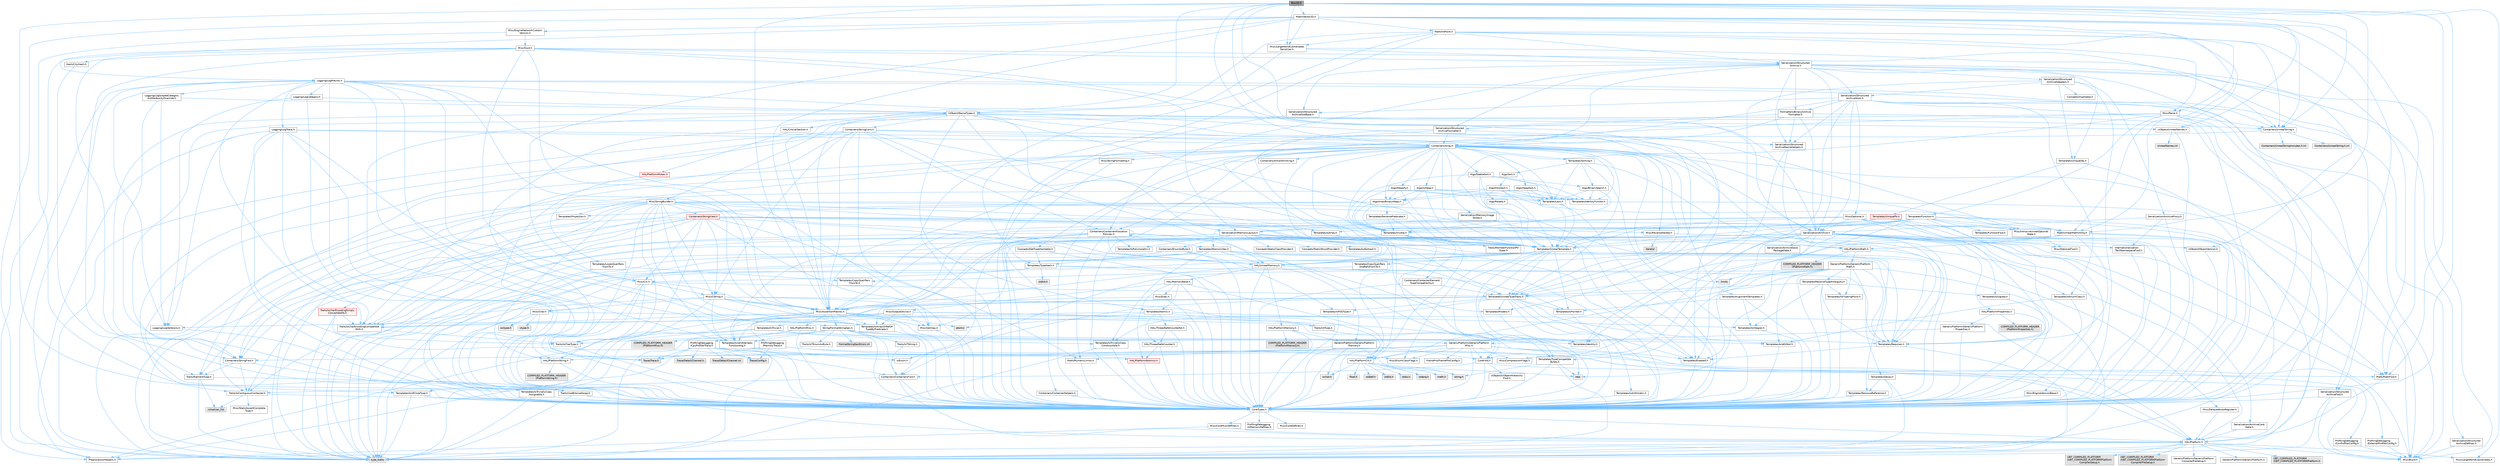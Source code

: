 digraph "Box2D.h"
{
 // INTERACTIVE_SVG=YES
 // LATEX_PDF_SIZE
  bgcolor="transparent";
  edge [fontname=Helvetica,fontsize=10,labelfontname=Helvetica,labelfontsize=10];
  node [fontname=Helvetica,fontsize=10,shape=box,height=0.2,width=0.4];
  Node1 [id="Node000001",label="Box2D.h",height=0.2,width=0.4,color="gray40", fillcolor="grey60", style="filled", fontcolor="black",tooltip=" "];
  Node1 -> Node2 [id="edge1_Node000001_Node000002",color="steelblue1",style="solid",tooltip=" "];
  Node2 [id="Node000002",label="Containers/Array.h",height=0.2,width=0.4,color="grey40", fillcolor="white", style="filled",URL="$df/dd0/Array_8h.html",tooltip=" "];
  Node2 -> Node3 [id="edge2_Node000002_Node000003",color="steelblue1",style="solid",tooltip=" "];
  Node3 [id="Node000003",label="CoreTypes.h",height=0.2,width=0.4,color="grey40", fillcolor="white", style="filled",URL="$dc/dec/CoreTypes_8h.html",tooltip=" "];
  Node3 -> Node4 [id="edge3_Node000003_Node000004",color="steelblue1",style="solid",tooltip=" "];
  Node4 [id="Node000004",label="HAL/Platform.h",height=0.2,width=0.4,color="grey40", fillcolor="white", style="filled",URL="$d9/dd0/Platform_8h.html",tooltip=" "];
  Node4 -> Node5 [id="edge4_Node000004_Node000005",color="steelblue1",style="solid",tooltip=" "];
  Node5 [id="Node000005",label="Misc/Build.h",height=0.2,width=0.4,color="grey40", fillcolor="white", style="filled",URL="$d3/dbb/Build_8h.html",tooltip=" "];
  Node4 -> Node6 [id="edge5_Node000004_Node000006",color="steelblue1",style="solid",tooltip=" "];
  Node6 [id="Node000006",label="Misc/LargeWorldCoordinates.h",height=0.2,width=0.4,color="grey40", fillcolor="white", style="filled",URL="$d2/dcb/LargeWorldCoordinates_8h.html",tooltip=" "];
  Node4 -> Node7 [id="edge6_Node000004_Node000007",color="steelblue1",style="solid",tooltip=" "];
  Node7 [id="Node000007",label="type_traits",height=0.2,width=0.4,color="grey60", fillcolor="#E0E0E0", style="filled",tooltip=" "];
  Node4 -> Node8 [id="edge7_Node000004_Node000008",color="steelblue1",style="solid",tooltip=" "];
  Node8 [id="Node000008",label="PreprocessorHelpers.h",height=0.2,width=0.4,color="grey40", fillcolor="white", style="filled",URL="$db/ddb/PreprocessorHelpers_8h.html",tooltip=" "];
  Node4 -> Node9 [id="edge8_Node000004_Node000009",color="steelblue1",style="solid",tooltip=" "];
  Node9 [id="Node000009",label="UBT_COMPILED_PLATFORM\l/UBT_COMPILED_PLATFORMPlatform\lCompilerPreSetup.h",height=0.2,width=0.4,color="grey60", fillcolor="#E0E0E0", style="filled",tooltip=" "];
  Node4 -> Node10 [id="edge9_Node000004_Node000010",color="steelblue1",style="solid",tooltip=" "];
  Node10 [id="Node000010",label="GenericPlatform/GenericPlatform\lCompilerPreSetup.h",height=0.2,width=0.4,color="grey40", fillcolor="white", style="filled",URL="$d9/dc8/GenericPlatformCompilerPreSetup_8h.html",tooltip=" "];
  Node4 -> Node11 [id="edge10_Node000004_Node000011",color="steelblue1",style="solid",tooltip=" "];
  Node11 [id="Node000011",label="GenericPlatform/GenericPlatform.h",height=0.2,width=0.4,color="grey40", fillcolor="white", style="filled",URL="$d6/d84/GenericPlatform_8h.html",tooltip=" "];
  Node4 -> Node12 [id="edge11_Node000004_Node000012",color="steelblue1",style="solid",tooltip=" "];
  Node12 [id="Node000012",label="UBT_COMPILED_PLATFORM\l/UBT_COMPILED_PLATFORMPlatform.h",height=0.2,width=0.4,color="grey60", fillcolor="#E0E0E0", style="filled",tooltip=" "];
  Node4 -> Node13 [id="edge12_Node000004_Node000013",color="steelblue1",style="solid",tooltip=" "];
  Node13 [id="Node000013",label="UBT_COMPILED_PLATFORM\l/UBT_COMPILED_PLATFORMPlatform\lCompilerSetup.h",height=0.2,width=0.4,color="grey60", fillcolor="#E0E0E0", style="filled",tooltip=" "];
  Node3 -> Node14 [id="edge13_Node000003_Node000014",color="steelblue1",style="solid",tooltip=" "];
  Node14 [id="Node000014",label="ProfilingDebugging\l/UMemoryDefines.h",height=0.2,width=0.4,color="grey40", fillcolor="white", style="filled",URL="$d2/da2/UMemoryDefines_8h.html",tooltip=" "];
  Node3 -> Node15 [id="edge14_Node000003_Node000015",color="steelblue1",style="solid",tooltip=" "];
  Node15 [id="Node000015",label="Misc/CoreMiscDefines.h",height=0.2,width=0.4,color="grey40", fillcolor="white", style="filled",URL="$da/d38/CoreMiscDefines_8h.html",tooltip=" "];
  Node15 -> Node4 [id="edge15_Node000015_Node000004",color="steelblue1",style="solid",tooltip=" "];
  Node15 -> Node8 [id="edge16_Node000015_Node000008",color="steelblue1",style="solid",tooltip=" "];
  Node3 -> Node16 [id="edge17_Node000003_Node000016",color="steelblue1",style="solid",tooltip=" "];
  Node16 [id="Node000016",label="Misc/CoreDefines.h",height=0.2,width=0.4,color="grey40", fillcolor="white", style="filled",URL="$d3/dd2/CoreDefines_8h.html",tooltip=" "];
  Node2 -> Node17 [id="edge18_Node000002_Node000017",color="steelblue1",style="solid",tooltip=" "];
  Node17 [id="Node000017",label="Misc/AssertionMacros.h",height=0.2,width=0.4,color="grey40", fillcolor="white", style="filled",URL="$d0/dfa/AssertionMacros_8h.html",tooltip=" "];
  Node17 -> Node3 [id="edge19_Node000017_Node000003",color="steelblue1",style="solid",tooltip=" "];
  Node17 -> Node4 [id="edge20_Node000017_Node000004",color="steelblue1",style="solid",tooltip=" "];
  Node17 -> Node18 [id="edge21_Node000017_Node000018",color="steelblue1",style="solid",tooltip=" "];
  Node18 [id="Node000018",label="HAL/PlatformMisc.h",height=0.2,width=0.4,color="grey40", fillcolor="white", style="filled",URL="$d0/df5/PlatformMisc_8h.html",tooltip=" "];
  Node18 -> Node3 [id="edge22_Node000018_Node000003",color="steelblue1",style="solid",tooltip=" "];
  Node18 -> Node19 [id="edge23_Node000018_Node000019",color="steelblue1",style="solid",tooltip=" "];
  Node19 [id="Node000019",label="GenericPlatform/GenericPlatform\lMisc.h",height=0.2,width=0.4,color="grey40", fillcolor="white", style="filled",URL="$db/d9a/GenericPlatformMisc_8h.html",tooltip=" "];
  Node19 -> Node20 [id="edge24_Node000019_Node000020",color="steelblue1",style="solid",tooltip=" "];
  Node20 [id="Node000020",label="Containers/StringFwd.h",height=0.2,width=0.4,color="grey40", fillcolor="white", style="filled",URL="$df/d37/StringFwd_8h.html",tooltip=" "];
  Node20 -> Node3 [id="edge25_Node000020_Node000003",color="steelblue1",style="solid",tooltip=" "];
  Node20 -> Node21 [id="edge26_Node000020_Node000021",color="steelblue1",style="solid",tooltip=" "];
  Node21 [id="Node000021",label="Traits/ElementType.h",height=0.2,width=0.4,color="grey40", fillcolor="white", style="filled",URL="$d5/d4f/ElementType_8h.html",tooltip=" "];
  Node21 -> Node4 [id="edge27_Node000021_Node000004",color="steelblue1",style="solid",tooltip=" "];
  Node21 -> Node22 [id="edge28_Node000021_Node000022",color="steelblue1",style="solid",tooltip=" "];
  Node22 [id="Node000022",label="initializer_list",height=0.2,width=0.4,color="grey60", fillcolor="#E0E0E0", style="filled",tooltip=" "];
  Node21 -> Node7 [id="edge29_Node000021_Node000007",color="steelblue1",style="solid",tooltip=" "];
  Node20 -> Node23 [id="edge30_Node000020_Node000023",color="steelblue1",style="solid",tooltip=" "];
  Node23 [id="Node000023",label="Traits/IsContiguousContainer.h",height=0.2,width=0.4,color="grey40", fillcolor="white", style="filled",URL="$d5/d3c/IsContiguousContainer_8h.html",tooltip=" "];
  Node23 -> Node3 [id="edge31_Node000023_Node000003",color="steelblue1",style="solid",tooltip=" "];
  Node23 -> Node24 [id="edge32_Node000023_Node000024",color="steelblue1",style="solid",tooltip=" "];
  Node24 [id="Node000024",label="Misc/StaticAssertComplete\lType.h",height=0.2,width=0.4,color="grey40", fillcolor="white", style="filled",URL="$d5/d4e/StaticAssertCompleteType_8h.html",tooltip=" "];
  Node23 -> Node22 [id="edge33_Node000023_Node000022",color="steelblue1",style="solid",tooltip=" "];
  Node19 -> Node25 [id="edge34_Node000019_Node000025",color="steelblue1",style="solid",tooltip=" "];
  Node25 [id="Node000025",label="CoreFwd.h",height=0.2,width=0.4,color="grey40", fillcolor="white", style="filled",URL="$d1/d1e/CoreFwd_8h.html",tooltip=" "];
  Node25 -> Node3 [id="edge35_Node000025_Node000003",color="steelblue1",style="solid",tooltip=" "];
  Node25 -> Node26 [id="edge36_Node000025_Node000026",color="steelblue1",style="solid",tooltip=" "];
  Node26 [id="Node000026",label="Containers/ContainersFwd.h",height=0.2,width=0.4,color="grey40", fillcolor="white", style="filled",URL="$d4/d0a/ContainersFwd_8h.html",tooltip=" "];
  Node26 -> Node4 [id="edge37_Node000026_Node000004",color="steelblue1",style="solid",tooltip=" "];
  Node26 -> Node3 [id="edge38_Node000026_Node000003",color="steelblue1",style="solid",tooltip=" "];
  Node26 -> Node23 [id="edge39_Node000026_Node000023",color="steelblue1",style="solid",tooltip=" "];
  Node25 -> Node27 [id="edge40_Node000025_Node000027",color="steelblue1",style="solid",tooltip=" "];
  Node27 [id="Node000027",label="Math/MathFwd.h",height=0.2,width=0.4,color="grey40", fillcolor="white", style="filled",URL="$d2/d10/MathFwd_8h.html",tooltip=" "];
  Node27 -> Node4 [id="edge41_Node000027_Node000004",color="steelblue1",style="solid",tooltip=" "];
  Node25 -> Node28 [id="edge42_Node000025_Node000028",color="steelblue1",style="solid",tooltip=" "];
  Node28 [id="Node000028",label="UObject/UObjectHierarchy\lFwd.h",height=0.2,width=0.4,color="grey40", fillcolor="white", style="filled",URL="$d3/d13/UObjectHierarchyFwd_8h.html",tooltip=" "];
  Node19 -> Node3 [id="edge43_Node000019_Node000003",color="steelblue1",style="solid",tooltip=" "];
  Node19 -> Node29 [id="edge44_Node000019_Node000029",color="steelblue1",style="solid",tooltip=" "];
  Node29 [id="Node000029",label="FramePro/FrameProConfig.h",height=0.2,width=0.4,color="grey40", fillcolor="white", style="filled",URL="$d7/d90/FrameProConfig_8h.html",tooltip=" "];
  Node19 -> Node30 [id="edge45_Node000019_Node000030",color="steelblue1",style="solid",tooltip=" "];
  Node30 [id="Node000030",label="HAL/PlatformCrt.h",height=0.2,width=0.4,color="grey40", fillcolor="white", style="filled",URL="$d8/d75/PlatformCrt_8h.html",tooltip=" "];
  Node30 -> Node31 [id="edge46_Node000030_Node000031",color="steelblue1",style="solid",tooltip=" "];
  Node31 [id="Node000031",label="new",height=0.2,width=0.4,color="grey60", fillcolor="#E0E0E0", style="filled",tooltip=" "];
  Node30 -> Node32 [id="edge47_Node000030_Node000032",color="steelblue1",style="solid",tooltip=" "];
  Node32 [id="Node000032",label="wchar.h",height=0.2,width=0.4,color="grey60", fillcolor="#E0E0E0", style="filled",tooltip=" "];
  Node30 -> Node33 [id="edge48_Node000030_Node000033",color="steelblue1",style="solid",tooltip=" "];
  Node33 [id="Node000033",label="stddef.h",height=0.2,width=0.4,color="grey60", fillcolor="#E0E0E0", style="filled",tooltip=" "];
  Node30 -> Node34 [id="edge49_Node000030_Node000034",color="steelblue1",style="solid",tooltip=" "];
  Node34 [id="Node000034",label="stdlib.h",height=0.2,width=0.4,color="grey60", fillcolor="#E0E0E0", style="filled",tooltip=" "];
  Node30 -> Node35 [id="edge50_Node000030_Node000035",color="steelblue1",style="solid",tooltip=" "];
  Node35 [id="Node000035",label="stdio.h",height=0.2,width=0.4,color="grey60", fillcolor="#E0E0E0", style="filled",tooltip=" "];
  Node30 -> Node36 [id="edge51_Node000030_Node000036",color="steelblue1",style="solid",tooltip=" "];
  Node36 [id="Node000036",label="stdarg.h",height=0.2,width=0.4,color="grey60", fillcolor="#E0E0E0", style="filled",tooltip=" "];
  Node30 -> Node37 [id="edge52_Node000030_Node000037",color="steelblue1",style="solid",tooltip=" "];
  Node37 [id="Node000037",label="math.h",height=0.2,width=0.4,color="grey60", fillcolor="#E0E0E0", style="filled",tooltip=" "];
  Node30 -> Node38 [id="edge53_Node000030_Node000038",color="steelblue1",style="solid",tooltip=" "];
  Node38 [id="Node000038",label="float.h",height=0.2,width=0.4,color="grey60", fillcolor="#E0E0E0", style="filled",tooltip=" "];
  Node30 -> Node39 [id="edge54_Node000030_Node000039",color="steelblue1",style="solid",tooltip=" "];
  Node39 [id="Node000039",label="string.h",height=0.2,width=0.4,color="grey60", fillcolor="#E0E0E0", style="filled",tooltip=" "];
  Node19 -> Node40 [id="edge55_Node000019_Node000040",color="steelblue1",style="solid",tooltip=" "];
  Node40 [id="Node000040",label="Math/NumericLimits.h",height=0.2,width=0.4,color="grey40", fillcolor="white", style="filled",URL="$df/d1b/NumericLimits_8h.html",tooltip=" "];
  Node40 -> Node3 [id="edge56_Node000040_Node000003",color="steelblue1",style="solid",tooltip=" "];
  Node19 -> Node41 [id="edge57_Node000019_Node000041",color="steelblue1",style="solid",tooltip=" "];
  Node41 [id="Node000041",label="Misc/CompressionFlags.h",height=0.2,width=0.4,color="grey40", fillcolor="white", style="filled",URL="$d9/d76/CompressionFlags_8h.html",tooltip=" "];
  Node19 -> Node42 [id="edge58_Node000019_Node000042",color="steelblue1",style="solid",tooltip=" "];
  Node42 [id="Node000042",label="Misc/EnumClassFlags.h",height=0.2,width=0.4,color="grey40", fillcolor="white", style="filled",URL="$d8/de7/EnumClassFlags_8h.html",tooltip=" "];
  Node19 -> Node43 [id="edge59_Node000019_Node000043",color="steelblue1",style="solid",tooltip=" "];
  Node43 [id="Node000043",label="ProfilingDebugging\l/CsvProfilerConfig.h",height=0.2,width=0.4,color="grey40", fillcolor="white", style="filled",URL="$d3/d88/CsvProfilerConfig_8h.html",tooltip=" "];
  Node43 -> Node5 [id="edge60_Node000043_Node000005",color="steelblue1",style="solid",tooltip=" "];
  Node19 -> Node44 [id="edge61_Node000019_Node000044",color="steelblue1",style="solid",tooltip=" "];
  Node44 [id="Node000044",label="ProfilingDebugging\l/ExternalProfilerConfig.h",height=0.2,width=0.4,color="grey40", fillcolor="white", style="filled",URL="$d3/dbb/ExternalProfilerConfig_8h.html",tooltip=" "];
  Node44 -> Node5 [id="edge62_Node000044_Node000005",color="steelblue1",style="solid",tooltip=" "];
  Node18 -> Node45 [id="edge63_Node000018_Node000045",color="steelblue1",style="solid",tooltip=" "];
  Node45 [id="Node000045",label="COMPILED_PLATFORM_HEADER\l(PlatformMisc.h)",height=0.2,width=0.4,color="grey60", fillcolor="#E0E0E0", style="filled",tooltip=" "];
  Node18 -> Node46 [id="edge64_Node000018_Node000046",color="steelblue1",style="solid",tooltip=" "];
  Node46 [id="Node000046",label="ProfilingDebugging\l/CpuProfilerTrace.h",height=0.2,width=0.4,color="grey40", fillcolor="white", style="filled",URL="$da/dcb/CpuProfilerTrace_8h.html",tooltip=" "];
  Node46 -> Node3 [id="edge65_Node000046_Node000003",color="steelblue1",style="solid",tooltip=" "];
  Node46 -> Node26 [id="edge66_Node000046_Node000026",color="steelblue1",style="solid",tooltip=" "];
  Node46 -> Node47 [id="edge67_Node000046_Node000047",color="steelblue1",style="solid",tooltip=" "];
  Node47 [id="Node000047",label="HAL/PlatformAtomics.h",height=0.2,width=0.4,color="red", fillcolor="#FFF0F0", style="filled",URL="$d3/d36/PlatformAtomics_8h.html",tooltip=" "];
  Node47 -> Node3 [id="edge68_Node000047_Node000003",color="steelblue1",style="solid",tooltip=" "];
  Node46 -> Node8 [id="edge69_Node000046_Node000008",color="steelblue1",style="solid",tooltip=" "];
  Node46 -> Node5 [id="edge70_Node000046_Node000005",color="steelblue1",style="solid",tooltip=" "];
  Node46 -> Node50 [id="edge71_Node000046_Node000050",color="steelblue1",style="solid",tooltip=" "];
  Node50 [id="Node000050",label="Trace/Config.h",height=0.2,width=0.4,color="grey60", fillcolor="#E0E0E0", style="filled",tooltip=" "];
  Node46 -> Node51 [id="edge72_Node000046_Node000051",color="steelblue1",style="solid",tooltip=" "];
  Node51 [id="Node000051",label="Trace/Detail/Channel.h",height=0.2,width=0.4,color="grey60", fillcolor="#E0E0E0", style="filled",tooltip=" "];
  Node46 -> Node52 [id="edge73_Node000046_Node000052",color="steelblue1",style="solid",tooltip=" "];
  Node52 [id="Node000052",label="Trace/Detail/Channel.inl",height=0.2,width=0.4,color="grey60", fillcolor="#E0E0E0", style="filled",tooltip=" "];
  Node46 -> Node53 [id="edge74_Node000046_Node000053",color="steelblue1",style="solid",tooltip=" "];
  Node53 [id="Node000053",label="Trace/Trace.h",height=0.2,width=0.4,color="grey60", fillcolor="#E0E0E0", style="filled",tooltip=" "];
  Node17 -> Node8 [id="edge75_Node000017_Node000008",color="steelblue1",style="solid",tooltip=" "];
  Node17 -> Node54 [id="edge76_Node000017_Node000054",color="steelblue1",style="solid",tooltip=" "];
  Node54 [id="Node000054",label="Templates/EnableIf.h",height=0.2,width=0.4,color="grey40", fillcolor="white", style="filled",URL="$d7/d60/EnableIf_8h.html",tooltip=" "];
  Node54 -> Node3 [id="edge77_Node000054_Node000003",color="steelblue1",style="solid",tooltip=" "];
  Node17 -> Node55 [id="edge78_Node000017_Node000055",color="steelblue1",style="solid",tooltip=" "];
  Node55 [id="Node000055",label="Templates/IsArrayOrRefOf\lTypeByPredicate.h",height=0.2,width=0.4,color="grey40", fillcolor="white", style="filled",URL="$d6/da1/IsArrayOrRefOfTypeByPredicate_8h.html",tooltip=" "];
  Node55 -> Node3 [id="edge79_Node000055_Node000003",color="steelblue1",style="solid",tooltip=" "];
  Node17 -> Node56 [id="edge80_Node000017_Node000056",color="steelblue1",style="solid",tooltip=" "];
  Node56 [id="Node000056",label="Templates/IsValidVariadic\lFunctionArg.h",height=0.2,width=0.4,color="grey40", fillcolor="white", style="filled",URL="$d0/dc8/IsValidVariadicFunctionArg_8h.html",tooltip=" "];
  Node56 -> Node3 [id="edge81_Node000056_Node000003",color="steelblue1",style="solid",tooltip=" "];
  Node56 -> Node57 [id="edge82_Node000056_Node000057",color="steelblue1",style="solid",tooltip=" "];
  Node57 [id="Node000057",label="IsEnum.h",height=0.2,width=0.4,color="grey40", fillcolor="white", style="filled",URL="$d4/de5/IsEnum_8h.html",tooltip=" "];
  Node56 -> Node7 [id="edge83_Node000056_Node000007",color="steelblue1",style="solid",tooltip=" "];
  Node17 -> Node58 [id="edge84_Node000017_Node000058",color="steelblue1",style="solid",tooltip=" "];
  Node58 [id="Node000058",label="Traits/IsCharEncodingCompatible\lWith.h",height=0.2,width=0.4,color="grey40", fillcolor="white", style="filled",URL="$df/dd1/IsCharEncodingCompatibleWith_8h.html",tooltip=" "];
  Node58 -> Node7 [id="edge85_Node000058_Node000007",color="steelblue1",style="solid",tooltip=" "];
  Node58 -> Node59 [id="edge86_Node000058_Node000059",color="steelblue1",style="solid",tooltip=" "];
  Node59 [id="Node000059",label="Traits/IsCharType.h",height=0.2,width=0.4,color="grey40", fillcolor="white", style="filled",URL="$db/d51/IsCharType_8h.html",tooltip=" "];
  Node59 -> Node3 [id="edge87_Node000059_Node000003",color="steelblue1",style="solid",tooltip=" "];
  Node17 -> Node60 [id="edge88_Node000017_Node000060",color="steelblue1",style="solid",tooltip=" "];
  Node60 [id="Node000060",label="Misc/VarArgs.h",height=0.2,width=0.4,color="grey40", fillcolor="white", style="filled",URL="$d5/d6f/VarArgs_8h.html",tooltip=" "];
  Node60 -> Node3 [id="edge89_Node000060_Node000003",color="steelblue1",style="solid",tooltip=" "];
  Node17 -> Node61 [id="edge90_Node000017_Node000061",color="steelblue1",style="solid",tooltip=" "];
  Node61 [id="Node000061",label="String/FormatStringSan.h",height=0.2,width=0.4,color="grey40", fillcolor="white", style="filled",URL="$d3/d8b/FormatStringSan_8h.html",tooltip=" "];
  Node61 -> Node7 [id="edge91_Node000061_Node000007",color="steelblue1",style="solid",tooltip=" "];
  Node61 -> Node3 [id="edge92_Node000061_Node000003",color="steelblue1",style="solid",tooltip=" "];
  Node61 -> Node62 [id="edge93_Node000061_Node000062",color="steelblue1",style="solid",tooltip=" "];
  Node62 [id="Node000062",label="Templates/Requires.h",height=0.2,width=0.4,color="grey40", fillcolor="white", style="filled",URL="$dc/d96/Requires_8h.html",tooltip=" "];
  Node62 -> Node54 [id="edge94_Node000062_Node000054",color="steelblue1",style="solid",tooltip=" "];
  Node62 -> Node7 [id="edge95_Node000062_Node000007",color="steelblue1",style="solid",tooltip=" "];
  Node61 -> Node63 [id="edge96_Node000061_Node000063",color="steelblue1",style="solid",tooltip=" "];
  Node63 [id="Node000063",label="Templates/Identity.h",height=0.2,width=0.4,color="grey40", fillcolor="white", style="filled",URL="$d0/dd5/Identity_8h.html",tooltip=" "];
  Node61 -> Node56 [id="edge97_Node000061_Node000056",color="steelblue1",style="solid",tooltip=" "];
  Node61 -> Node59 [id="edge98_Node000061_Node000059",color="steelblue1",style="solid",tooltip=" "];
  Node61 -> Node64 [id="edge99_Node000061_Node000064",color="steelblue1",style="solid",tooltip=" "];
  Node64 [id="Node000064",label="Traits/IsTEnumAsByte.h",height=0.2,width=0.4,color="grey40", fillcolor="white", style="filled",URL="$d1/de6/IsTEnumAsByte_8h.html",tooltip=" "];
  Node61 -> Node65 [id="edge100_Node000061_Node000065",color="steelblue1",style="solid",tooltip=" "];
  Node65 [id="Node000065",label="Traits/IsTString.h",height=0.2,width=0.4,color="grey40", fillcolor="white", style="filled",URL="$d0/df8/IsTString_8h.html",tooltip=" "];
  Node65 -> Node26 [id="edge101_Node000065_Node000026",color="steelblue1",style="solid",tooltip=" "];
  Node61 -> Node26 [id="edge102_Node000061_Node000026",color="steelblue1",style="solid",tooltip=" "];
  Node61 -> Node66 [id="edge103_Node000061_Node000066",color="steelblue1",style="solid",tooltip=" "];
  Node66 [id="Node000066",label="FormatStringSanErrors.inl",height=0.2,width=0.4,color="grey60", fillcolor="#E0E0E0", style="filled",tooltip=" "];
  Node17 -> Node67 [id="edge104_Node000017_Node000067",color="steelblue1",style="solid",tooltip=" "];
  Node67 [id="Node000067",label="atomic",height=0.2,width=0.4,color="grey60", fillcolor="#E0E0E0", style="filled",tooltip=" "];
  Node2 -> Node68 [id="edge105_Node000002_Node000068",color="steelblue1",style="solid",tooltip=" "];
  Node68 [id="Node000068",label="Misc/IntrusiveUnsetOptional\lState.h",height=0.2,width=0.4,color="grey40", fillcolor="white", style="filled",URL="$d2/d0a/IntrusiveUnsetOptionalState_8h.html",tooltip=" "];
  Node68 -> Node69 [id="edge106_Node000068_Node000069",color="steelblue1",style="solid",tooltip=" "];
  Node69 [id="Node000069",label="Misc/OptionalFwd.h",height=0.2,width=0.4,color="grey40", fillcolor="white", style="filled",URL="$dc/d50/OptionalFwd_8h.html",tooltip=" "];
  Node2 -> Node70 [id="edge107_Node000002_Node000070",color="steelblue1",style="solid",tooltip=" "];
  Node70 [id="Node000070",label="Misc/ReverseIterate.h",height=0.2,width=0.4,color="grey40", fillcolor="white", style="filled",URL="$db/de3/ReverseIterate_8h.html",tooltip=" "];
  Node70 -> Node4 [id="edge108_Node000070_Node000004",color="steelblue1",style="solid",tooltip=" "];
  Node70 -> Node71 [id="edge109_Node000070_Node000071",color="steelblue1",style="solid",tooltip=" "];
  Node71 [id="Node000071",label="iterator",height=0.2,width=0.4,color="grey60", fillcolor="#E0E0E0", style="filled",tooltip=" "];
  Node2 -> Node72 [id="edge110_Node000002_Node000072",color="steelblue1",style="solid",tooltip=" "];
  Node72 [id="Node000072",label="HAL/UnrealMemory.h",height=0.2,width=0.4,color="grey40", fillcolor="white", style="filled",URL="$d9/d96/UnrealMemory_8h.html",tooltip=" "];
  Node72 -> Node3 [id="edge111_Node000072_Node000003",color="steelblue1",style="solid",tooltip=" "];
  Node72 -> Node73 [id="edge112_Node000072_Node000073",color="steelblue1",style="solid",tooltip=" "];
  Node73 [id="Node000073",label="GenericPlatform/GenericPlatform\lMemory.h",height=0.2,width=0.4,color="grey40", fillcolor="white", style="filled",URL="$dd/d22/GenericPlatformMemory_8h.html",tooltip=" "];
  Node73 -> Node25 [id="edge113_Node000073_Node000025",color="steelblue1",style="solid",tooltip=" "];
  Node73 -> Node3 [id="edge114_Node000073_Node000003",color="steelblue1",style="solid",tooltip=" "];
  Node73 -> Node74 [id="edge115_Node000073_Node000074",color="steelblue1",style="solid",tooltip=" "];
  Node74 [id="Node000074",label="HAL/PlatformString.h",height=0.2,width=0.4,color="grey40", fillcolor="white", style="filled",URL="$db/db5/PlatformString_8h.html",tooltip=" "];
  Node74 -> Node3 [id="edge116_Node000074_Node000003",color="steelblue1",style="solid",tooltip=" "];
  Node74 -> Node75 [id="edge117_Node000074_Node000075",color="steelblue1",style="solid",tooltip=" "];
  Node75 [id="Node000075",label="COMPILED_PLATFORM_HEADER\l(PlatformString.h)",height=0.2,width=0.4,color="grey60", fillcolor="#E0E0E0", style="filled",tooltip=" "];
  Node73 -> Node39 [id="edge118_Node000073_Node000039",color="steelblue1",style="solid",tooltip=" "];
  Node73 -> Node32 [id="edge119_Node000073_Node000032",color="steelblue1",style="solid",tooltip=" "];
  Node72 -> Node76 [id="edge120_Node000072_Node000076",color="steelblue1",style="solid",tooltip=" "];
  Node76 [id="Node000076",label="HAL/MemoryBase.h",height=0.2,width=0.4,color="grey40", fillcolor="white", style="filled",URL="$d6/d9f/MemoryBase_8h.html",tooltip=" "];
  Node76 -> Node3 [id="edge121_Node000076_Node000003",color="steelblue1",style="solid",tooltip=" "];
  Node76 -> Node47 [id="edge122_Node000076_Node000047",color="steelblue1",style="solid",tooltip=" "];
  Node76 -> Node30 [id="edge123_Node000076_Node000030",color="steelblue1",style="solid",tooltip=" "];
  Node76 -> Node77 [id="edge124_Node000076_Node000077",color="steelblue1",style="solid",tooltip=" "];
  Node77 [id="Node000077",label="Misc/Exec.h",height=0.2,width=0.4,color="grey40", fillcolor="white", style="filled",URL="$de/ddb/Exec_8h.html",tooltip=" "];
  Node77 -> Node3 [id="edge125_Node000077_Node000003",color="steelblue1",style="solid",tooltip=" "];
  Node77 -> Node17 [id="edge126_Node000077_Node000017",color="steelblue1",style="solid",tooltip=" "];
  Node76 -> Node78 [id="edge127_Node000076_Node000078",color="steelblue1",style="solid",tooltip=" "];
  Node78 [id="Node000078",label="Misc/OutputDevice.h",height=0.2,width=0.4,color="grey40", fillcolor="white", style="filled",URL="$d7/d32/OutputDevice_8h.html",tooltip=" "];
  Node78 -> Node25 [id="edge128_Node000078_Node000025",color="steelblue1",style="solid",tooltip=" "];
  Node78 -> Node3 [id="edge129_Node000078_Node000003",color="steelblue1",style="solid",tooltip=" "];
  Node78 -> Node79 [id="edge130_Node000078_Node000079",color="steelblue1",style="solid",tooltip=" "];
  Node79 [id="Node000079",label="Logging/LogVerbosity.h",height=0.2,width=0.4,color="grey40", fillcolor="white", style="filled",URL="$d2/d8f/LogVerbosity_8h.html",tooltip=" "];
  Node79 -> Node3 [id="edge131_Node000079_Node000003",color="steelblue1",style="solid",tooltip=" "];
  Node78 -> Node60 [id="edge132_Node000078_Node000060",color="steelblue1",style="solid",tooltip=" "];
  Node78 -> Node55 [id="edge133_Node000078_Node000055",color="steelblue1",style="solid",tooltip=" "];
  Node78 -> Node56 [id="edge134_Node000078_Node000056",color="steelblue1",style="solid",tooltip=" "];
  Node78 -> Node58 [id="edge135_Node000078_Node000058",color="steelblue1",style="solid",tooltip=" "];
  Node76 -> Node80 [id="edge136_Node000076_Node000080",color="steelblue1",style="solid",tooltip=" "];
  Node80 [id="Node000080",label="Templates/Atomic.h",height=0.2,width=0.4,color="grey40", fillcolor="white", style="filled",URL="$d3/d91/Atomic_8h.html",tooltip=" "];
  Node80 -> Node81 [id="edge137_Node000080_Node000081",color="steelblue1",style="solid",tooltip=" "];
  Node81 [id="Node000081",label="HAL/ThreadSafeCounter.h",height=0.2,width=0.4,color="grey40", fillcolor="white", style="filled",URL="$dc/dc9/ThreadSafeCounter_8h.html",tooltip=" "];
  Node81 -> Node3 [id="edge138_Node000081_Node000003",color="steelblue1",style="solid",tooltip=" "];
  Node81 -> Node47 [id="edge139_Node000081_Node000047",color="steelblue1",style="solid",tooltip=" "];
  Node80 -> Node82 [id="edge140_Node000080_Node000082",color="steelblue1",style="solid",tooltip=" "];
  Node82 [id="Node000082",label="HAL/ThreadSafeCounter64.h",height=0.2,width=0.4,color="grey40", fillcolor="white", style="filled",URL="$d0/d12/ThreadSafeCounter64_8h.html",tooltip=" "];
  Node82 -> Node3 [id="edge141_Node000082_Node000003",color="steelblue1",style="solid",tooltip=" "];
  Node82 -> Node81 [id="edge142_Node000082_Node000081",color="steelblue1",style="solid",tooltip=" "];
  Node80 -> Node83 [id="edge143_Node000080_Node000083",color="steelblue1",style="solid",tooltip=" "];
  Node83 [id="Node000083",label="Templates/IsIntegral.h",height=0.2,width=0.4,color="grey40", fillcolor="white", style="filled",URL="$da/d64/IsIntegral_8h.html",tooltip=" "];
  Node83 -> Node3 [id="edge144_Node000083_Node000003",color="steelblue1",style="solid",tooltip=" "];
  Node80 -> Node84 [id="edge145_Node000080_Node000084",color="steelblue1",style="solid",tooltip=" "];
  Node84 [id="Node000084",label="Templates/IsTrivial.h",height=0.2,width=0.4,color="grey40", fillcolor="white", style="filled",URL="$da/d4c/IsTrivial_8h.html",tooltip=" "];
  Node84 -> Node85 [id="edge146_Node000084_Node000085",color="steelblue1",style="solid",tooltip=" "];
  Node85 [id="Node000085",label="Templates/AndOrNot.h",height=0.2,width=0.4,color="grey40", fillcolor="white", style="filled",URL="$db/d0a/AndOrNot_8h.html",tooltip=" "];
  Node85 -> Node3 [id="edge147_Node000085_Node000003",color="steelblue1",style="solid",tooltip=" "];
  Node84 -> Node86 [id="edge148_Node000084_Node000086",color="steelblue1",style="solid",tooltip=" "];
  Node86 [id="Node000086",label="Templates/IsTriviallyCopy\lConstructible.h",height=0.2,width=0.4,color="grey40", fillcolor="white", style="filled",URL="$d3/d78/IsTriviallyCopyConstructible_8h.html",tooltip=" "];
  Node86 -> Node3 [id="edge149_Node000086_Node000003",color="steelblue1",style="solid",tooltip=" "];
  Node86 -> Node7 [id="edge150_Node000086_Node000007",color="steelblue1",style="solid",tooltip=" "];
  Node84 -> Node87 [id="edge151_Node000084_Node000087",color="steelblue1",style="solid",tooltip=" "];
  Node87 [id="Node000087",label="Templates/IsTriviallyCopy\lAssignable.h",height=0.2,width=0.4,color="grey40", fillcolor="white", style="filled",URL="$d2/df2/IsTriviallyCopyAssignable_8h.html",tooltip=" "];
  Node87 -> Node3 [id="edge152_Node000087_Node000003",color="steelblue1",style="solid",tooltip=" "];
  Node87 -> Node7 [id="edge153_Node000087_Node000007",color="steelblue1",style="solid",tooltip=" "];
  Node84 -> Node7 [id="edge154_Node000084_Node000007",color="steelblue1",style="solid",tooltip=" "];
  Node80 -> Node88 [id="edge155_Node000080_Node000088",color="steelblue1",style="solid",tooltip=" "];
  Node88 [id="Node000088",label="Traits/IntType.h",height=0.2,width=0.4,color="grey40", fillcolor="white", style="filled",URL="$d7/deb/IntType_8h.html",tooltip=" "];
  Node88 -> Node4 [id="edge156_Node000088_Node000004",color="steelblue1",style="solid",tooltip=" "];
  Node80 -> Node67 [id="edge157_Node000080_Node000067",color="steelblue1",style="solid",tooltip=" "];
  Node72 -> Node89 [id="edge158_Node000072_Node000089",color="steelblue1",style="solid",tooltip=" "];
  Node89 [id="Node000089",label="HAL/PlatformMemory.h",height=0.2,width=0.4,color="grey40", fillcolor="white", style="filled",URL="$de/d68/PlatformMemory_8h.html",tooltip=" "];
  Node89 -> Node3 [id="edge159_Node000089_Node000003",color="steelblue1",style="solid",tooltip=" "];
  Node89 -> Node73 [id="edge160_Node000089_Node000073",color="steelblue1",style="solid",tooltip=" "];
  Node89 -> Node90 [id="edge161_Node000089_Node000090",color="steelblue1",style="solid",tooltip=" "];
  Node90 [id="Node000090",label="COMPILED_PLATFORM_HEADER\l(PlatformMemory.h)",height=0.2,width=0.4,color="grey60", fillcolor="#E0E0E0", style="filled",tooltip=" "];
  Node72 -> Node91 [id="edge162_Node000072_Node000091",color="steelblue1",style="solid",tooltip=" "];
  Node91 [id="Node000091",label="ProfilingDebugging\l/MemoryTrace.h",height=0.2,width=0.4,color="grey40", fillcolor="white", style="filled",URL="$da/dd7/MemoryTrace_8h.html",tooltip=" "];
  Node91 -> Node4 [id="edge163_Node000091_Node000004",color="steelblue1",style="solid",tooltip=" "];
  Node91 -> Node42 [id="edge164_Node000091_Node000042",color="steelblue1",style="solid",tooltip=" "];
  Node91 -> Node50 [id="edge165_Node000091_Node000050",color="steelblue1",style="solid",tooltip=" "];
  Node91 -> Node53 [id="edge166_Node000091_Node000053",color="steelblue1",style="solid",tooltip=" "];
  Node72 -> Node92 [id="edge167_Node000072_Node000092",color="steelblue1",style="solid",tooltip=" "];
  Node92 [id="Node000092",label="Templates/IsPointer.h",height=0.2,width=0.4,color="grey40", fillcolor="white", style="filled",URL="$d7/d05/IsPointer_8h.html",tooltip=" "];
  Node92 -> Node3 [id="edge168_Node000092_Node000003",color="steelblue1",style="solid",tooltip=" "];
  Node2 -> Node93 [id="edge169_Node000002_Node000093",color="steelblue1",style="solid",tooltip=" "];
  Node93 [id="Node000093",label="Templates/UnrealTypeTraits.h",height=0.2,width=0.4,color="grey40", fillcolor="white", style="filled",URL="$d2/d2d/UnrealTypeTraits_8h.html",tooltip=" "];
  Node93 -> Node3 [id="edge170_Node000093_Node000003",color="steelblue1",style="solid",tooltip=" "];
  Node93 -> Node92 [id="edge171_Node000093_Node000092",color="steelblue1",style="solid",tooltip=" "];
  Node93 -> Node17 [id="edge172_Node000093_Node000017",color="steelblue1",style="solid",tooltip=" "];
  Node93 -> Node85 [id="edge173_Node000093_Node000085",color="steelblue1",style="solid",tooltip=" "];
  Node93 -> Node54 [id="edge174_Node000093_Node000054",color="steelblue1",style="solid",tooltip=" "];
  Node93 -> Node94 [id="edge175_Node000093_Node000094",color="steelblue1",style="solid",tooltip=" "];
  Node94 [id="Node000094",label="Templates/IsArithmetic.h",height=0.2,width=0.4,color="grey40", fillcolor="white", style="filled",URL="$d2/d5d/IsArithmetic_8h.html",tooltip=" "];
  Node94 -> Node3 [id="edge176_Node000094_Node000003",color="steelblue1",style="solid",tooltip=" "];
  Node93 -> Node57 [id="edge177_Node000093_Node000057",color="steelblue1",style="solid",tooltip=" "];
  Node93 -> Node95 [id="edge178_Node000093_Node000095",color="steelblue1",style="solid",tooltip=" "];
  Node95 [id="Node000095",label="Templates/Models.h",height=0.2,width=0.4,color="grey40", fillcolor="white", style="filled",URL="$d3/d0c/Models_8h.html",tooltip=" "];
  Node95 -> Node63 [id="edge179_Node000095_Node000063",color="steelblue1",style="solid",tooltip=" "];
  Node93 -> Node96 [id="edge180_Node000093_Node000096",color="steelblue1",style="solid",tooltip=" "];
  Node96 [id="Node000096",label="Templates/IsPODType.h",height=0.2,width=0.4,color="grey40", fillcolor="white", style="filled",URL="$d7/db1/IsPODType_8h.html",tooltip=" "];
  Node96 -> Node3 [id="edge181_Node000096_Node000003",color="steelblue1",style="solid",tooltip=" "];
  Node93 -> Node97 [id="edge182_Node000093_Node000097",color="steelblue1",style="solid",tooltip=" "];
  Node97 [id="Node000097",label="Templates/IsUECoreType.h",height=0.2,width=0.4,color="grey40", fillcolor="white", style="filled",URL="$d1/db8/IsUECoreType_8h.html",tooltip=" "];
  Node97 -> Node3 [id="edge183_Node000097_Node000003",color="steelblue1",style="solid",tooltip=" "];
  Node97 -> Node7 [id="edge184_Node000097_Node000007",color="steelblue1",style="solid",tooltip=" "];
  Node93 -> Node86 [id="edge185_Node000093_Node000086",color="steelblue1",style="solid",tooltip=" "];
  Node2 -> Node98 [id="edge186_Node000002_Node000098",color="steelblue1",style="solid",tooltip=" "];
  Node98 [id="Node000098",label="Templates/UnrealTemplate.h",height=0.2,width=0.4,color="grey40", fillcolor="white", style="filled",URL="$d4/d24/UnrealTemplate_8h.html",tooltip=" "];
  Node98 -> Node3 [id="edge187_Node000098_Node000003",color="steelblue1",style="solid",tooltip=" "];
  Node98 -> Node92 [id="edge188_Node000098_Node000092",color="steelblue1",style="solid",tooltip=" "];
  Node98 -> Node72 [id="edge189_Node000098_Node000072",color="steelblue1",style="solid",tooltip=" "];
  Node98 -> Node99 [id="edge190_Node000098_Node000099",color="steelblue1",style="solid",tooltip=" "];
  Node99 [id="Node000099",label="Templates/CopyQualifiers\lAndRefsFromTo.h",height=0.2,width=0.4,color="grey40", fillcolor="white", style="filled",URL="$d3/db3/CopyQualifiersAndRefsFromTo_8h.html",tooltip=" "];
  Node99 -> Node100 [id="edge191_Node000099_Node000100",color="steelblue1",style="solid",tooltip=" "];
  Node100 [id="Node000100",label="Templates/CopyQualifiers\lFromTo.h",height=0.2,width=0.4,color="grey40", fillcolor="white", style="filled",URL="$d5/db4/CopyQualifiersFromTo_8h.html",tooltip=" "];
  Node98 -> Node93 [id="edge192_Node000098_Node000093",color="steelblue1",style="solid",tooltip=" "];
  Node98 -> Node101 [id="edge193_Node000098_Node000101",color="steelblue1",style="solid",tooltip=" "];
  Node101 [id="Node000101",label="Templates/RemoveReference.h",height=0.2,width=0.4,color="grey40", fillcolor="white", style="filled",URL="$da/dbe/RemoveReference_8h.html",tooltip=" "];
  Node101 -> Node3 [id="edge194_Node000101_Node000003",color="steelblue1",style="solid",tooltip=" "];
  Node98 -> Node62 [id="edge195_Node000098_Node000062",color="steelblue1",style="solid",tooltip=" "];
  Node98 -> Node102 [id="edge196_Node000098_Node000102",color="steelblue1",style="solid",tooltip=" "];
  Node102 [id="Node000102",label="Templates/TypeCompatible\lBytes.h",height=0.2,width=0.4,color="grey40", fillcolor="white", style="filled",URL="$df/d0a/TypeCompatibleBytes_8h.html",tooltip=" "];
  Node102 -> Node3 [id="edge197_Node000102_Node000003",color="steelblue1",style="solid",tooltip=" "];
  Node102 -> Node39 [id="edge198_Node000102_Node000039",color="steelblue1",style="solid",tooltip=" "];
  Node102 -> Node31 [id="edge199_Node000102_Node000031",color="steelblue1",style="solid",tooltip=" "];
  Node102 -> Node7 [id="edge200_Node000102_Node000007",color="steelblue1",style="solid",tooltip=" "];
  Node98 -> Node63 [id="edge201_Node000098_Node000063",color="steelblue1",style="solid",tooltip=" "];
  Node98 -> Node23 [id="edge202_Node000098_Node000023",color="steelblue1",style="solid",tooltip=" "];
  Node98 -> Node103 [id="edge203_Node000098_Node000103",color="steelblue1",style="solid",tooltip=" "];
  Node103 [id="Node000103",label="Traits/UseBitwiseSwap.h",height=0.2,width=0.4,color="grey40", fillcolor="white", style="filled",URL="$db/df3/UseBitwiseSwap_8h.html",tooltip=" "];
  Node103 -> Node3 [id="edge204_Node000103_Node000003",color="steelblue1",style="solid",tooltip=" "];
  Node103 -> Node7 [id="edge205_Node000103_Node000007",color="steelblue1",style="solid",tooltip=" "];
  Node98 -> Node7 [id="edge206_Node000098_Node000007",color="steelblue1",style="solid",tooltip=" "];
  Node2 -> Node104 [id="edge207_Node000002_Node000104",color="steelblue1",style="solid",tooltip=" "];
  Node104 [id="Node000104",label="Containers/AllowShrinking.h",height=0.2,width=0.4,color="grey40", fillcolor="white", style="filled",URL="$d7/d1a/AllowShrinking_8h.html",tooltip=" "];
  Node104 -> Node3 [id="edge208_Node000104_Node000003",color="steelblue1",style="solid",tooltip=" "];
  Node2 -> Node105 [id="edge209_Node000002_Node000105",color="steelblue1",style="solid",tooltip=" "];
  Node105 [id="Node000105",label="Containers/ContainerAllocation\lPolicies.h",height=0.2,width=0.4,color="grey40", fillcolor="white", style="filled",URL="$d7/dff/ContainerAllocationPolicies_8h.html",tooltip=" "];
  Node105 -> Node3 [id="edge210_Node000105_Node000003",color="steelblue1",style="solid",tooltip=" "];
  Node105 -> Node106 [id="edge211_Node000105_Node000106",color="steelblue1",style="solid",tooltip=" "];
  Node106 [id="Node000106",label="Containers/ContainerHelpers.h",height=0.2,width=0.4,color="grey40", fillcolor="white", style="filled",URL="$d7/d33/ContainerHelpers_8h.html",tooltip=" "];
  Node106 -> Node3 [id="edge212_Node000106_Node000003",color="steelblue1",style="solid",tooltip=" "];
  Node105 -> Node105 [id="edge213_Node000105_Node000105",color="steelblue1",style="solid",tooltip=" "];
  Node105 -> Node107 [id="edge214_Node000105_Node000107",color="steelblue1",style="solid",tooltip=" "];
  Node107 [id="Node000107",label="HAL/PlatformMath.h",height=0.2,width=0.4,color="grey40", fillcolor="white", style="filled",URL="$dc/d53/PlatformMath_8h.html",tooltip=" "];
  Node107 -> Node3 [id="edge215_Node000107_Node000003",color="steelblue1",style="solid",tooltip=" "];
  Node107 -> Node108 [id="edge216_Node000107_Node000108",color="steelblue1",style="solid",tooltip=" "];
  Node108 [id="Node000108",label="GenericPlatform/GenericPlatform\lMath.h",height=0.2,width=0.4,color="grey40", fillcolor="white", style="filled",URL="$d5/d79/GenericPlatformMath_8h.html",tooltip=" "];
  Node108 -> Node3 [id="edge217_Node000108_Node000003",color="steelblue1",style="solid",tooltip=" "];
  Node108 -> Node26 [id="edge218_Node000108_Node000026",color="steelblue1",style="solid",tooltip=" "];
  Node108 -> Node30 [id="edge219_Node000108_Node000030",color="steelblue1",style="solid",tooltip=" "];
  Node108 -> Node85 [id="edge220_Node000108_Node000085",color="steelblue1",style="solid",tooltip=" "];
  Node108 -> Node109 [id="edge221_Node000108_Node000109",color="steelblue1",style="solid",tooltip=" "];
  Node109 [id="Node000109",label="Templates/Decay.h",height=0.2,width=0.4,color="grey40", fillcolor="white", style="filled",URL="$dd/d0f/Decay_8h.html",tooltip=" "];
  Node109 -> Node3 [id="edge222_Node000109_Node000003",color="steelblue1",style="solid",tooltip=" "];
  Node109 -> Node101 [id="edge223_Node000109_Node000101",color="steelblue1",style="solid",tooltip=" "];
  Node109 -> Node7 [id="edge224_Node000109_Node000007",color="steelblue1",style="solid",tooltip=" "];
  Node108 -> Node110 [id="edge225_Node000108_Node000110",color="steelblue1",style="solid",tooltip=" "];
  Node110 [id="Node000110",label="Templates/IsFloatingPoint.h",height=0.2,width=0.4,color="grey40", fillcolor="white", style="filled",URL="$d3/d11/IsFloatingPoint_8h.html",tooltip=" "];
  Node110 -> Node3 [id="edge226_Node000110_Node000003",color="steelblue1",style="solid",tooltip=" "];
  Node108 -> Node93 [id="edge227_Node000108_Node000093",color="steelblue1",style="solid",tooltip=" "];
  Node108 -> Node62 [id="edge228_Node000108_Node000062",color="steelblue1",style="solid",tooltip=" "];
  Node108 -> Node111 [id="edge229_Node000108_Node000111",color="steelblue1",style="solid",tooltip=" "];
  Node111 [id="Node000111",label="Templates/ResolveTypeAmbiguity.h",height=0.2,width=0.4,color="grey40", fillcolor="white", style="filled",URL="$df/d1f/ResolveTypeAmbiguity_8h.html",tooltip=" "];
  Node111 -> Node3 [id="edge230_Node000111_Node000003",color="steelblue1",style="solid",tooltip=" "];
  Node111 -> Node110 [id="edge231_Node000111_Node000110",color="steelblue1",style="solid",tooltip=" "];
  Node111 -> Node93 [id="edge232_Node000111_Node000093",color="steelblue1",style="solid",tooltip=" "];
  Node111 -> Node112 [id="edge233_Node000111_Node000112",color="steelblue1",style="solid",tooltip=" "];
  Node112 [id="Node000112",label="Templates/IsSigned.h",height=0.2,width=0.4,color="grey40", fillcolor="white", style="filled",URL="$d8/dd8/IsSigned_8h.html",tooltip=" "];
  Node112 -> Node3 [id="edge234_Node000112_Node000003",color="steelblue1",style="solid",tooltip=" "];
  Node111 -> Node83 [id="edge235_Node000111_Node000083",color="steelblue1",style="solid",tooltip=" "];
  Node111 -> Node62 [id="edge236_Node000111_Node000062",color="steelblue1",style="solid",tooltip=" "];
  Node108 -> Node102 [id="edge237_Node000108_Node000102",color="steelblue1",style="solid",tooltip=" "];
  Node108 -> Node113 [id="edge238_Node000108_Node000113",color="steelblue1",style="solid",tooltip=" "];
  Node113 [id="Node000113",label="limits",height=0.2,width=0.4,color="grey60", fillcolor="#E0E0E0", style="filled",tooltip=" "];
  Node108 -> Node7 [id="edge239_Node000108_Node000007",color="steelblue1",style="solid",tooltip=" "];
  Node107 -> Node114 [id="edge240_Node000107_Node000114",color="steelblue1",style="solid",tooltip=" "];
  Node114 [id="Node000114",label="COMPILED_PLATFORM_HEADER\l(PlatformMath.h)",height=0.2,width=0.4,color="grey60", fillcolor="#E0E0E0", style="filled",tooltip=" "];
  Node105 -> Node72 [id="edge241_Node000105_Node000072",color="steelblue1",style="solid",tooltip=" "];
  Node105 -> Node40 [id="edge242_Node000105_Node000040",color="steelblue1",style="solid",tooltip=" "];
  Node105 -> Node17 [id="edge243_Node000105_Node000017",color="steelblue1",style="solid",tooltip=" "];
  Node105 -> Node115 [id="edge244_Node000105_Node000115",color="steelblue1",style="solid",tooltip=" "];
  Node115 [id="Node000115",label="Templates/IsPolymorphic.h",height=0.2,width=0.4,color="grey40", fillcolor="white", style="filled",URL="$dc/d20/IsPolymorphic_8h.html",tooltip=" "];
  Node105 -> Node116 [id="edge245_Node000105_Node000116",color="steelblue1",style="solid",tooltip=" "];
  Node116 [id="Node000116",label="Templates/MemoryOps.h",height=0.2,width=0.4,color="grey40", fillcolor="white", style="filled",URL="$db/dea/MemoryOps_8h.html",tooltip=" "];
  Node116 -> Node3 [id="edge246_Node000116_Node000003",color="steelblue1",style="solid",tooltip=" "];
  Node116 -> Node72 [id="edge247_Node000116_Node000072",color="steelblue1",style="solid",tooltip=" "];
  Node116 -> Node87 [id="edge248_Node000116_Node000087",color="steelblue1",style="solid",tooltip=" "];
  Node116 -> Node86 [id="edge249_Node000116_Node000086",color="steelblue1",style="solid",tooltip=" "];
  Node116 -> Node62 [id="edge250_Node000116_Node000062",color="steelblue1",style="solid",tooltip=" "];
  Node116 -> Node93 [id="edge251_Node000116_Node000093",color="steelblue1",style="solid",tooltip=" "];
  Node116 -> Node103 [id="edge252_Node000116_Node000103",color="steelblue1",style="solid",tooltip=" "];
  Node116 -> Node31 [id="edge253_Node000116_Node000031",color="steelblue1",style="solid",tooltip=" "];
  Node116 -> Node7 [id="edge254_Node000116_Node000007",color="steelblue1",style="solid",tooltip=" "];
  Node105 -> Node102 [id="edge255_Node000105_Node000102",color="steelblue1",style="solid",tooltip=" "];
  Node105 -> Node7 [id="edge256_Node000105_Node000007",color="steelblue1",style="solid",tooltip=" "];
  Node2 -> Node117 [id="edge257_Node000002_Node000117",color="steelblue1",style="solid",tooltip=" "];
  Node117 [id="Node000117",label="Containers/ContainerElement\lTypeCompatibility.h",height=0.2,width=0.4,color="grey40", fillcolor="white", style="filled",URL="$df/ddf/ContainerElementTypeCompatibility_8h.html",tooltip=" "];
  Node117 -> Node3 [id="edge258_Node000117_Node000003",color="steelblue1",style="solid",tooltip=" "];
  Node117 -> Node93 [id="edge259_Node000117_Node000093",color="steelblue1",style="solid",tooltip=" "];
  Node2 -> Node118 [id="edge260_Node000002_Node000118",color="steelblue1",style="solid",tooltip=" "];
  Node118 [id="Node000118",label="Serialization/Archive.h",height=0.2,width=0.4,color="grey40", fillcolor="white", style="filled",URL="$d7/d3b/Archive_8h.html",tooltip=" "];
  Node118 -> Node25 [id="edge261_Node000118_Node000025",color="steelblue1",style="solid",tooltip=" "];
  Node118 -> Node3 [id="edge262_Node000118_Node000003",color="steelblue1",style="solid",tooltip=" "];
  Node118 -> Node119 [id="edge263_Node000118_Node000119",color="steelblue1",style="solid",tooltip=" "];
  Node119 [id="Node000119",label="HAL/PlatformProperties.h",height=0.2,width=0.4,color="grey40", fillcolor="white", style="filled",URL="$d9/db0/PlatformProperties_8h.html",tooltip=" "];
  Node119 -> Node3 [id="edge264_Node000119_Node000003",color="steelblue1",style="solid",tooltip=" "];
  Node119 -> Node120 [id="edge265_Node000119_Node000120",color="steelblue1",style="solid",tooltip=" "];
  Node120 [id="Node000120",label="GenericPlatform/GenericPlatform\lProperties.h",height=0.2,width=0.4,color="grey40", fillcolor="white", style="filled",URL="$d2/dcd/GenericPlatformProperties_8h.html",tooltip=" "];
  Node120 -> Node3 [id="edge266_Node000120_Node000003",color="steelblue1",style="solid",tooltip=" "];
  Node120 -> Node19 [id="edge267_Node000120_Node000019",color="steelblue1",style="solid",tooltip=" "];
  Node119 -> Node121 [id="edge268_Node000119_Node000121",color="steelblue1",style="solid",tooltip=" "];
  Node121 [id="Node000121",label="COMPILED_PLATFORM_HEADER\l(PlatformProperties.h)",height=0.2,width=0.4,color="grey60", fillcolor="#E0E0E0", style="filled",tooltip=" "];
  Node118 -> Node122 [id="edge269_Node000118_Node000122",color="steelblue1",style="solid",tooltip=" "];
  Node122 [id="Node000122",label="Internationalization\l/TextNamespaceFwd.h",height=0.2,width=0.4,color="grey40", fillcolor="white", style="filled",URL="$d8/d97/TextNamespaceFwd_8h.html",tooltip=" "];
  Node122 -> Node3 [id="edge270_Node000122_Node000003",color="steelblue1",style="solid",tooltip=" "];
  Node118 -> Node27 [id="edge271_Node000118_Node000027",color="steelblue1",style="solid",tooltip=" "];
  Node118 -> Node17 [id="edge272_Node000118_Node000017",color="steelblue1",style="solid",tooltip=" "];
  Node118 -> Node5 [id="edge273_Node000118_Node000005",color="steelblue1",style="solid",tooltip=" "];
  Node118 -> Node41 [id="edge274_Node000118_Node000041",color="steelblue1",style="solid",tooltip=" "];
  Node118 -> Node123 [id="edge275_Node000118_Node000123",color="steelblue1",style="solid",tooltip=" "];
  Node123 [id="Node000123",label="Misc/EngineVersionBase.h",height=0.2,width=0.4,color="grey40", fillcolor="white", style="filled",URL="$d5/d2b/EngineVersionBase_8h.html",tooltip=" "];
  Node123 -> Node3 [id="edge276_Node000123_Node000003",color="steelblue1",style="solid",tooltip=" "];
  Node118 -> Node60 [id="edge277_Node000118_Node000060",color="steelblue1",style="solid",tooltip=" "];
  Node118 -> Node124 [id="edge278_Node000118_Node000124",color="steelblue1",style="solid",tooltip=" "];
  Node124 [id="Node000124",label="Serialization/ArchiveCook\lData.h",height=0.2,width=0.4,color="grey40", fillcolor="white", style="filled",URL="$dc/db6/ArchiveCookData_8h.html",tooltip=" "];
  Node124 -> Node4 [id="edge279_Node000124_Node000004",color="steelblue1",style="solid",tooltip=" "];
  Node118 -> Node125 [id="edge280_Node000118_Node000125",color="steelblue1",style="solid",tooltip=" "];
  Node125 [id="Node000125",label="Serialization/ArchiveSave\lPackageData.h",height=0.2,width=0.4,color="grey40", fillcolor="white", style="filled",URL="$d1/d37/ArchiveSavePackageData_8h.html",tooltip=" "];
  Node118 -> Node54 [id="edge281_Node000118_Node000054",color="steelblue1",style="solid",tooltip=" "];
  Node118 -> Node55 [id="edge282_Node000118_Node000055",color="steelblue1",style="solid",tooltip=" "];
  Node118 -> Node126 [id="edge283_Node000118_Node000126",color="steelblue1",style="solid",tooltip=" "];
  Node126 [id="Node000126",label="Templates/IsEnumClass.h",height=0.2,width=0.4,color="grey40", fillcolor="white", style="filled",URL="$d7/d15/IsEnumClass_8h.html",tooltip=" "];
  Node126 -> Node3 [id="edge284_Node000126_Node000003",color="steelblue1",style="solid",tooltip=" "];
  Node126 -> Node85 [id="edge285_Node000126_Node000085",color="steelblue1",style="solid",tooltip=" "];
  Node118 -> Node112 [id="edge286_Node000118_Node000112",color="steelblue1",style="solid",tooltip=" "];
  Node118 -> Node56 [id="edge287_Node000118_Node000056",color="steelblue1",style="solid",tooltip=" "];
  Node118 -> Node98 [id="edge288_Node000118_Node000098",color="steelblue1",style="solid",tooltip=" "];
  Node118 -> Node58 [id="edge289_Node000118_Node000058",color="steelblue1",style="solid",tooltip=" "];
  Node118 -> Node127 [id="edge290_Node000118_Node000127",color="steelblue1",style="solid",tooltip=" "];
  Node127 [id="Node000127",label="UObject/ObjectVersion.h",height=0.2,width=0.4,color="grey40", fillcolor="white", style="filled",URL="$da/d63/ObjectVersion_8h.html",tooltip=" "];
  Node127 -> Node3 [id="edge291_Node000127_Node000003",color="steelblue1",style="solid",tooltip=" "];
  Node2 -> Node128 [id="edge292_Node000002_Node000128",color="steelblue1",style="solid",tooltip=" "];
  Node128 [id="Node000128",label="Serialization/MemoryImage\lWriter.h",height=0.2,width=0.4,color="grey40", fillcolor="white", style="filled",URL="$d0/d08/MemoryImageWriter_8h.html",tooltip=" "];
  Node128 -> Node3 [id="edge293_Node000128_Node000003",color="steelblue1",style="solid",tooltip=" "];
  Node128 -> Node129 [id="edge294_Node000128_Node000129",color="steelblue1",style="solid",tooltip=" "];
  Node129 [id="Node000129",label="Serialization/MemoryLayout.h",height=0.2,width=0.4,color="grey40", fillcolor="white", style="filled",URL="$d7/d66/MemoryLayout_8h.html",tooltip=" "];
  Node129 -> Node130 [id="edge295_Node000129_Node000130",color="steelblue1",style="solid",tooltip=" "];
  Node130 [id="Node000130",label="Concepts/StaticClassProvider.h",height=0.2,width=0.4,color="grey40", fillcolor="white", style="filled",URL="$dd/d83/StaticClassProvider_8h.html",tooltip=" "];
  Node129 -> Node131 [id="edge296_Node000129_Node000131",color="steelblue1",style="solid",tooltip=" "];
  Node131 [id="Node000131",label="Concepts/StaticStructProvider.h",height=0.2,width=0.4,color="grey40", fillcolor="white", style="filled",URL="$d5/d77/StaticStructProvider_8h.html",tooltip=" "];
  Node129 -> Node132 [id="edge297_Node000129_Node000132",color="steelblue1",style="solid",tooltip=" "];
  Node132 [id="Node000132",label="Containers/EnumAsByte.h",height=0.2,width=0.4,color="grey40", fillcolor="white", style="filled",URL="$d6/d9a/EnumAsByte_8h.html",tooltip=" "];
  Node132 -> Node3 [id="edge298_Node000132_Node000003",color="steelblue1",style="solid",tooltip=" "];
  Node132 -> Node96 [id="edge299_Node000132_Node000096",color="steelblue1",style="solid",tooltip=" "];
  Node132 -> Node133 [id="edge300_Node000132_Node000133",color="steelblue1",style="solid",tooltip=" "];
  Node133 [id="Node000133",label="Templates/TypeHash.h",height=0.2,width=0.4,color="grey40", fillcolor="white", style="filled",URL="$d1/d62/TypeHash_8h.html",tooltip=" "];
  Node133 -> Node3 [id="edge301_Node000133_Node000003",color="steelblue1",style="solid",tooltip=" "];
  Node133 -> Node62 [id="edge302_Node000133_Node000062",color="steelblue1",style="solid",tooltip=" "];
  Node133 -> Node134 [id="edge303_Node000133_Node000134",color="steelblue1",style="solid",tooltip=" "];
  Node134 [id="Node000134",label="Misc/Crc.h",height=0.2,width=0.4,color="grey40", fillcolor="white", style="filled",URL="$d4/dd2/Crc_8h.html",tooltip=" "];
  Node134 -> Node3 [id="edge304_Node000134_Node000003",color="steelblue1",style="solid",tooltip=" "];
  Node134 -> Node74 [id="edge305_Node000134_Node000074",color="steelblue1",style="solid",tooltip=" "];
  Node134 -> Node17 [id="edge306_Node000134_Node000017",color="steelblue1",style="solid",tooltip=" "];
  Node134 -> Node135 [id="edge307_Node000134_Node000135",color="steelblue1",style="solid",tooltip=" "];
  Node135 [id="Node000135",label="Misc/CString.h",height=0.2,width=0.4,color="grey40", fillcolor="white", style="filled",URL="$d2/d49/CString_8h.html",tooltip=" "];
  Node135 -> Node3 [id="edge308_Node000135_Node000003",color="steelblue1",style="solid",tooltip=" "];
  Node135 -> Node30 [id="edge309_Node000135_Node000030",color="steelblue1",style="solid",tooltip=" "];
  Node135 -> Node74 [id="edge310_Node000135_Node000074",color="steelblue1",style="solid",tooltip=" "];
  Node135 -> Node17 [id="edge311_Node000135_Node000017",color="steelblue1",style="solid",tooltip=" "];
  Node135 -> Node136 [id="edge312_Node000135_Node000136",color="steelblue1",style="solid",tooltip=" "];
  Node136 [id="Node000136",label="Misc/Char.h",height=0.2,width=0.4,color="grey40", fillcolor="white", style="filled",URL="$d0/d58/Char_8h.html",tooltip=" "];
  Node136 -> Node3 [id="edge313_Node000136_Node000003",color="steelblue1",style="solid",tooltip=" "];
  Node136 -> Node88 [id="edge314_Node000136_Node000088",color="steelblue1",style="solid",tooltip=" "];
  Node136 -> Node137 [id="edge315_Node000136_Node000137",color="steelblue1",style="solid",tooltip=" "];
  Node137 [id="Node000137",label="ctype.h",height=0.2,width=0.4,color="grey60", fillcolor="#E0E0E0", style="filled",tooltip=" "];
  Node136 -> Node138 [id="edge316_Node000136_Node000138",color="steelblue1",style="solid",tooltip=" "];
  Node138 [id="Node000138",label="wctype.h",height=0.2,width=0.4,color="grey60", fillcolor="#E0E0E0", style="filled",tooltip=" "];
  Node136 -> Node7 [id="edge317_Node000136_Node000007",color="steelblue1",style="solid",tooltip=" "];
  Node135 -> Node60 [id="edge318_Node000135_Node000060",color="steelblue1",style="solid",tooltip=" "];
  Node135 -> Node55 [id="edge319_Node000135_Node000055",color="steelblue1",style="solid",tooltip=" "];
  Node135 -> Node56 [id="edge320_Node000135_Node000056",color="steelblue1",style="solid",tooltip=" "];
  Node135 -> Node58 [id="edge321_Node000135_Node000058",color="steelblue1",style="solid",tooltip=" "];
  Node134 -> Node136 [id="edge322_Node000134_Node000136",color="steelblue1",style="solid",tooltip=" "];
  Node134 -> Node93 [id="edge323_Node000134_Node000093",color="steelblue1",style="solid",tooltip=" "];
  Node134 -> Node59 [id="edge324_Node000134_Node000059",color="steelblue1",style="solid",tooltip=" "];
  Node133 -> Node139 [id="edge325_Node000133_Node000139",color="steelblue1",style="solid",tooltip=" "];
  Node139 [id="Node000139",label="stdint.h",height=0.2,width=0.4,color="grey60", fillcolor="#E0E0E0", style="filled",tooltip=" "];
  Node133 -> Node7 [id="edge326_Node000133_Node000007",color="steelblue1",style="solid",tooltip=" "];
  Node129 -> Node20 [id="edge327_Node000129_Node000020",color="steelblue1",style="solid",tooltip=" "];
  Node129 -> Node72 [id="edge328_Node000129_Node000072",color="steelblue1",style="solid",tooltip=" "];
  Node129 -> Node140 [id="edge329_Node000129_Node000140",color="steelblue1",style="solid",tooltip=" "];
  Node140 [id="Node000140",label="Misc/DelayedAutoRegister.h",height=0.2,width=0.4,color="grey40", fillcolor="white", style="filled",URL="$d1/dda/DelayedAutoRegister_8h.html",tooltip=" "];
  Node140 -> Node4 [id="edge330_Node000140_Node000004",color="steelblue1",style="solid",tooltip=" "];
  Node129 -> Node54 [id="edge331_Node000129_Node000054",color="steelblue1",style="solid",tooltip=" "];
  Node129 -> Node141 [id="edge332_Node000129_Node000141",color="steelblue1",style="solid",tooltip=" "];
  Node141 [id="Node000141",label="Templates/IsAbstract.h",height=0.2,width=0.4,color="grey40", fillcolor="white", style="filled",URL="$d8/db7/IsAbstract_8h.html",tooltip=" "];
  Node129 -> Node115 [id="edge333_Node000129_Node000115",color="steelblue1",style="solid",tooltip=" "];
  Node129 -> Node95 [id="edge334_Node000129_Node000095",color="steelblue1",style="solid",tooltip=" "];
  Node129 -> Node98 [id="edge335_Node000129_Node000098",color="steelblue1",style="solid",tooltip=" "];
  Node2 -> Node142 [id="edge336_Node000002_Node000142",color="steelblue1",style="solid",tooltip=" "];
  Node142 [id="Node000142",label="Algo/Heapify.h",height=0.2,width=0.4,color="grey40", fillcolor="white", style="filled",URL="$d0/d2a/Heapify_8h.html",tooltip=" "];
  Node142 -> Node143 [id="edge337_Node000142_Node000143",color="steelblue1",style="solid",tooltip=" "];
  Node143 [id="Node000143",label="Algo/Impl/BinaryHeap.h",height=0.2,width=0.4,color="grey40", fillcolor="white", style="filled",URL="$d7/da3/Algo_2Impl_2BinaryHeap_8h.html",tooltip=" "];
  Node143 -> Node144 [id="edge338_Node000143_Node000144",color="steelblue1",style="solid",tooltip=" "];
  Node144 [id="Node000144",label="Templates/Invoke.h",height=0.2,width=0.4,color="grey40", fillcolor="white", style="filled",URL="$d7/deb/Invoke_8h.html",tooltip=" "];
  Node144 -> Node3 [id="edge339_Node000144_Node000003",color="steelblue1",style="solid",tooltip=" "];
  Node144 -> Node145 [id="edge340_Node000144_Node000145",color="steelblue1",style="solid",tooltip=" "];
  Node145 [id="Node000145",label="Traits/MemberFunctionPtr\lOuter.h",height=0.2,width=0.4,color="grey40", fillcolor="white", style="filled",URL="$db/da7/MemberFunctionPtrOuter_8h.html",tooltip=" "];
  Node144 -> Node98 [id="edge341_Node000144_Node000098",color="steelblue1",style="solid",tooltip=" "];
  Node144 -> Node7 [id="edge342_Node000144_Node000007",color="steelblue1",style="solid",tooltip=" "];
  Node143 -> Node146 [id="edge343_Node000143_Node000146",color="steelblue1",style="solid",tooltip=" "];
  Node146 [id="Node000146",label="Templates/Projection.h",height=0.2,width=0.4,color="grey40", fillcolor="white", style="filled",URL="$d7/df0/Projection_8h.html",tooltip=" "];
  Node146 -> Node7 [id="edge344_Node000146_Node000007",color="steelblue1",style="solid",tooltip=" "];
  Node143 -> Node147 [id="edge345_Node000143_Node000147",color="steelblue1",style="solid",tooltip=" "];
  Node147 [id="Node000147",label="Templates/ReversePredicate.h",height=0.2,width=0.4,color="grey40", fillcolor="white", style="filled",URL="$d8/d28/ReversePredicate_8h.html",tooltip=" "];
  Node147 -> Node144 [id="edge346_Node000147_Node000144",color="steelblue1",style="solid",tooltip=" "];
  Node147 -> Node98 [id="edge347_Node000147_Node000098",color="steelblue1",style="solid",tooltip=" "];
  Node143 -> Node7 [id="edge348_Node000143_Node000007",color="steelblue1",style="solid",tooltip=" "];
  Node142 -> Node148 [id="edge349_Node000142_Node000148",color="steelblue1",style="solid",tooltip=" "];
  Node148 [id="Node000148",label="Templates/IdentityFunctor.h",height=0.2,width=0.4,color="grey40", fillcolor="white", style="filled",URL="$d7/d2e/IdentityFunctor_8h.html",tooltip=" "];
  Node148 -> Node4 [id="edge350_Node000148_Node000004",color="steelblue1",style="solid",tooltip=" "];
  Node142 -> Node144 [id="edge351_Node000142_Node000144",color="steelblue1",style="solid",tooltip=" "];
  Node142 -> Node149 [id="edge352_Node000142_Node000149",color="steelblue1",style="solid",tooltip=" "];
  Node149 [id="Node000149",label="Templates/Less.h",height=0.2,width=0.4,color="grey40", fillcolor="white", style="filled",URL="$de/dc8/Less_8h.html",tooltip=" "];
  Node149 -> Node3 [id="edge353_Node000149_Node000003",color="steelblue1",style="solid",tooltip=" "];
  Node149 -> Node98 [id="edge354_Node000149_Node000098",color="steelblue1",style="solid",tooltip=" "];
  Node142 -> Node98 [id="edge355_Node000142_Node000098",color="steelblue1",style="solid",tooltip=" "];
  Node2 -> Node150 [id="edge356_Node000002_Node000150",color="steelblue1",style="solid",tooltip=" "];
  Node150 [id="Node000150",label="Algo/HeapSort.h",height=0.2,width=0.4,color="grey40", fillcolor="white", style="filled",URL="$d3/d92/HeapSort_8h.html",tooltip=" "];
  Node150 -> Node143 [id="edge357_Node000150_Node000143",color="steelblue1",style="solid",tooltip=" "];
  Node150 -> Node148 [id="edge358_Node000150_Node000148",color="steelblue1",style="solid",tooltip=" "];
  Node150 -> Node149 [id="edge359_Node000150_Node000149",color="steelblue1",style="solid",tooltip=" "];
  Node150 -> Node98 [id="edge360_Node000150_Node000098",color="steelblue1",style="solid",tooltip=" "];
  Node2 -> Node151 [id="edge361_Node000002_Node000151",color="steelblue1",style="solid",tooltip=" "];
  Node151 [id="Node000151",label="Algo/IsHeap.h",height=0.2,width=0.4,color="grey40", fillcolor="white", style="filled",URL="$de/d32/IsHeap_8h.html",tooltip=" "];
  Node151 -> Node143 [id="edge362_Node000151_Node000143",color="steelblue1",style="solid",tooltip=" "];
  Node151 -> Node148 [id="edge363_Node000151_Node000148",color="steelblue1",style="solid",tooltip=" "];
  Node151 -> Node144 [id="edge364_Node000151_Node000144",color="steelblue1",style="solid",tooltip=" "];
  Node151 -> Node149 [id="edge365_Node000151_Node000149",color="steelblue1",style="solid",tooltip=" "];
  Node151 -> Node98 [id="edge366_Node000151_Node000098",color="steelblue1",style="solid",tooltip=" "];
  Node2 -> Node143 [id="edge367_Node000002_Node000143",color="steelblue1",style="solid",tooltip=" "];
  Node2 -> Node152 [id="edge368_Node000002_Node000152",color="steelblue1",style="solid",tooltip=" "];
  Node152 [id="Node000152",label="Algo/StableSort.h",height=0.2,width=0.4,color="grey40", fillcolor="white", style="filled",URL="$d7/d3c/StableSort_8h.html",tooltip=" "];
  Node152 -> Node153 [id="edge369_Node000152_Node000153",color="steelblue1",style="solid",tooltip=" "];
  Node153 [id="Node000153",label="Algo/BinarySearch.h",height=0.2,width=0.4,color="grey40", fillcolor="white", style="filled",URL="$db/db4/BinarySearch_8h.html",tooltip=" "];
  Node153 -> Node148 [id="edge370_Node000153_Node000148",color="steelblue1",style="solid",tooltip=" "];
  Node153 -> Node144 [id="edge371_Node000153_Node000144",color="steelblue1",style="solid",tooltip=" "];
  Node153 -> Node149 [id="edge372_Node000153_Node000149",color="steelblue1",style="solid",tooltip=" "];
  Node152 -> Node154 [id="edge373_Node000152_Node000154",color="steelblue1",style="solid",tooltip=" "];
  Node154 [id="Node000154",label="Algo/Rotate.h",height=0.2,width=0.4,color="grey40", fillcolor="white", style="filled",URL="$dd/da7/Rotate_8h.html",tooltip=" "];
  Node154 -> Node98 [id="edge374_Node000154_Node000098",color="steelblue1",style="solid",tooltip=" "];
  Node152 -> Node148 [id="edge375_Node000152_Node000148",color="steelblue1",style="solid",tooltip=" "];
  Node152 -> Node144 [id="edge376_Node000152_Node000144",color="steelblue1",style="solid",tooltip=" "];
  Node152 -> Node149 [id="edge377_Node000152_Node000149",color="steelblue1",style="solid",tooltip=" "];
  Node152 -> Node98 [id="edge378_Node000152_Node000098",color="steelblue1",style="solid",tooltip=" "];
  Node2 -> Node155 [id="edge379_Node000002_Node000155",color="steelblue1",style="solid",tooltip=" "];
  Node155 [id="Node000155",label="Concepts/GetTypeHashable.h",height=0.2,width=0.4,color="grey40", fillcolor="white", style="filled",URL="$d3/da2/GetTypeHashable_8h.html",tooltip=" "];
  Node155 -> Node3 [id="edge380_Node000155_Node000003",color="steelblue1",style="solid",tooltip=" "];
  Node155 -> Node133 [id="edge381_Node000155_Node000133",color="steelblue1",style="solid",tooltip=" "];
  Node2 -> Node148 [id="edge382_Node000002_Node000148",color="steelblue1",style="solid",tooltip=" "];
  Node2 -> Node144 [id="edge383_Node000002_Node000144",color="steelblue1",style="solid",tooltip=" "];
  Node2 -> Node149 [id="edge384_Node000002_Node000149",color="steelblue1",style="solid",tooltip=" "];
  Node2 -> Node156 [id="edge385_Node000002_Node000156",color="steelblue1",style="solid",tooltip=" "];
  Node156 [id="Node000156",label="Templates/LosesQualifiers\lFromTo.h",height=0.2,width=0.4,color="grey40", fillcolor="white", style="filled",URL="$d2/db3/LosesQualifiersFromTo_8h.html",tooltip=" "];
  Node156 -> Node100 [id="edge386_Node000156_Node000100",color="steelblue1",style="solid",tooltip=" "];
  Node156 -> Node7 [id="edge387_Node000156_Node000007",color="steelblue1",style="solid",tooltip=" "];
  Node2 -> Node62 [id="edge388_Node000002_Node000062",color="steelblue1",style="solid",tooltip=" "];
  Node2 -> Node157 [id="edge389_Node000002_Node000157",color="steelblue1",style="solid",tooltip=" "];
  Node157 [id="Node000157",label="Templates/Sorting.h",height=0.2,width=0.4,color="grey40", fillcolor="white", style="filled",URL="$d3/d9e/Sorting_8h.html",tooltip=" "];
  Node157 -> Node3 [id="edge390_Node000157_Node000003",color="steelblue1",style="solid",tooltip=" "];
  Node157 -> Node153 [id="edge391_Node000157_Node000153",color="steelblue1",style="solid",tooltip=" "];
  Node157 -> Node158 [id="edge392_Node000157_Node000158",color="steelblue1",style="solid",tooltip=" "];
  Node158 [id="Node000158",label="Algo/Sort.h",height=0.2,width=0.4,color="grey40", fillcolor="white", style="filled",URL="$d1/d87/Sort_8h.html",tooltip=" "];
  Node158 -> Node159 [id="edge393_Node000158_Node000159",color="steelblue1",style="solid",tooltip=" "];
  Node159 [id="Node000159",label="Algo/IntroSort.h",height=0.2,width=0.4,color="grey40", fillcolor="white", style="filled",URL="$d3/db3/IntroSort_8h.html",tooltip=" "];
  Node159 -> Node143 [id="edge394_Node000159_Node000143",color="steelblue1",style="solid",tooltip=" "];
  Node159 -> Node160 [id="edge395_Node000159_Node000160",color="steelblue1",style="solid",tooltip=" "];
  Node160 [id="Node000160",label="Math/UnrealMathUtility.h",height=0.2,width=0.4,color="grey40", fillcolor="white", style="filled",URL="$db/db8/UnrealMathUtility_8h.html",tooltip=" "];
  Node160 -> Node3 [id="edge396_Node000160_Node000003",color="steelblue1",style="solid",tooltip=" "];
  Node160 -> Node17 [id="edge397_Node000160_Node000017",color="steelblue1",style="solid",tooltip=" "];
  Node160 -> Node107 [id="edge398_Node000160_Node000107",color="steelblue1",style="solid",tooltip=" "];
  Node160 -> Node27 [id="edge399_Node000160_Node000027",color="steelblue1",style="solid",tooltip=" "];
  Node160 -> Node63 [id="edge400_Node000160_Node000063",color="steelblue1",style="solid",tooltip=" "];
  Node160 -> Node62 [id="edge401_Node000160_Node000062",color="steelblue1",style="solid",tooltip=" "];
  Node159 -> Node148 [id="edge402_Node000159_Node000148",color="steelblue1",style="solid",tooltip=" "];
  Node159 -> Node144 [id="edge403_Node000159_Node000144",color="steelblue1",style="solid",tooltip=" "];
  Node159 -> Node146 [id="edge404_Node000159_Node000146",color="steelblue1",style="solid",tooltip=" "];
  Node159 -> Node149 [id="edge405_Node000159_Node000149",color="steelblue1",style="solid",tooltip=" "];
  Node159 -> Node98 [id="edge406_Node000159_Node000098",color="steelblue1",style="solid",tooltip=" "];
  Node157 -> Node107 [id="edge407_Node000157_Node000107",color="steelblue1",style="solid",tooltip=" "];
  Node157 -> Node149 [id="edge408_Node000157_Node000149",color="steelblue1",style="solid",tooltip=" "];
  Node2 -> Node161 [id="edge409_Node000002_Node000161",color="steelblue1",style="solid",tooltip=" "];
  Node161 [id="Node000161",label="Templates/AlignmentTemplates.h",height=0.2,width=0.4,color="grey40", fillcolor="white", style="filled",URL="$dd/d32/AlignmentTemplates_8h.html",tooltip=" "];
  Node161 -> Node3 [id="edge410_Node000161_Node000003",color="steelblue1",style="solid",tooltip=" "];
  Node161 -> Node83 [id="edge411_Node000161_Node000083",color="steelblue1",style="solid",tooltip=" "];
  Node161 -> Node92 [id="edge412_Node000161_Node000092",color="steelblue1",style="solid",tooltip=" "];
  Node2 -> Node21 [id="edge413_Node000002_Node000021",color="steelblue1",style="solid",tooltip=" "];
  Node2 -> Node113 [id="edge414_Node000002_Node000113",color="steelblue1",style="solid",tooltip=" "];
  Node2 -> Node7 [id="edge415_Node000002_Node000007",color="steelblue1",style="solid",tooltip=" "];
  Node1 -> Node162 [id="edge416_Node000001_Node000162",color="steelblue1",style="solid",tooltip=" "];
  Node162 [id="Node000162",label="Containers/UnrealString.h",height=0.2,width=0.4,color="grey40", fillcolor="white", style="filled",URL="$d5/dba/UnrealString_8h.html",tooltip=" "];
  Node162 -> Node163 [id="edge417_Node000162_Node000163",color="steelblue1",style="solid",tooltip=" "];
  Node163 [id="Node000163",label="Containers/UnrealStringIncludes.h.inl",height=0.2,width=0.4,color="grey60", fillcolor="#E0E0E0", style="filled",tooltip=" "];
  Node162 -> Node164 [id="edge418_Node000162_Node000164",color="steelblue1",style="solid",tooltip=" "];
  Node164 [id="Node000164",label="Containers/UnrealString.h.inl",height=0.2,width=0.4,color="grey60", fillcolor="#E0E0E0", style="filled",tooltip=" "];
  Node162 -> Node165 [id="edge419_Node000162_Node000165",color="steelblue1",style="solid",tooltip=" "];
  Node165 [id="Node000165",label="Misc/StringFormatArg.h",height=0.2,width=0.4,color="grey40", fillcolor="white", style="filled",URL="$d2/d16/StringFormatArg_8h.html",tooltip=" "];
  Node165 -> Node26 [id="edge420_Node000165_Node000026",color="steelblue1",style="solid",tooltip=" "];
  Node1 -> Node3 [id="edge421_Node000001_Node000003",color="steelblue1",style="solid",tooltip=" "];
  Node1 -> Node27 [id="edge422_Node000001_Node000027",color="steelblue1",style="solid",tooltip=" "];
  Node1 -> Node160 [id="edge423_Node000001_Node000160",color="steelblue1",style="solid",tooltip=" "];
  Node1 -> Node166 [id="edge424_Node000001_Node000166",color="steelblue1",style="solid",tooltip=" "];
  Node166 [id="Node000166",label="Math/Vector2D.h",height=0.2,width=0.4,color="grey40", fillcolor="white", style="filled",URL="$d3/db0/Vector2D_8h.html",tooltip=" "];
  Node166 -> Node3 [id="edge425_Node000166_Node000003",color="steelblue1",style="solid",tooltip=" "];
  Node166 -> Node27 [id="edge426_Node000166_Node000027",color="steelblue1",style="solid",tooltip=" "];
  Node166 -> Node17 [id="edge427_Node000166_Node000017",color="steelblue1",style="solid",tooltip=" "];
  Node166 -> Node134 [id="edge428_Node000166_Node000134",color="steelblue1",style="solid",tooltip=" "];
  Node166 -> Node160 [id="edge429_Node000166_Node000160",color="steelblue1",style="solid",tooltip=" "];
  Node166 -> Node162 [id="edge430_Node000166_Node000162",color="steelblue1",style="solid",tooltip=" "];
  Node166 -> Node167 [id="edge431_Node000166_Node000167",color="steelblue1",style="solid",tooltip=" "];
  Node167 [id="Node000167",label="Misc/Parse.h",height=0.2,width=0.4,color="grey40", fillcolor="white", style="filled",URL="$dc/d71/Parse_8h.html",tooltip=" "];
  Node167 -> Node20 [id="edge432_Node000167_Node000020",color="steelblue1",style="solid",tooltip=" "];
  Node167 -> Node162 [id="edge433_Node000167_Node000162",color="steelblue1",style="solid",tooltip=" "];
  Node167 -> Node3 [id="edge434_Node000167_Node000003",color="steelblue1",style="solid",tooltip=" "];
  Node167 -> Node30 [id="edge435_Node000167_Node000030",color="steelblue1",style="solid",tooltip=" "];
  Node167 -> Node5 [id="edge436_Node000167_Node000005",color="steelblue1",style="solid",tooltip=" "];
  Node167 -> Node42 [id="edge437_Node000167_Node000042",color="steelblue1",style="solid",tooltip=" "];
  Node167 -> Node168 [id="edge438_Node000167_Node000168",color="steelblue1",style="solid",tooltip=" "];
  Node168 [id="Node000168",label="Templates/Function.h",height=0.2,width=0.4,color="grey40", fillcolor="white", style="filled",URL="$df/df5/Function_8h.html",tooltip=" "];
  Node168 -> Node3 [id="edge439_Node000168_Node000003",color="steelblue1",style="solid",tooltip=" "];
  Node168 -> Node17 [id="edge440_Node000168_Node000017",color="steelblue1",style="solid",tooltip=" "];
  Node168 -> Node68 [id="edge441_Node000168_Node000068",color="steelblue1",style="solid",tooltip=" "];
  Node168 -> Node72 [id="edge442_Node000168_Node000072",color="steelblue1",style="solid",tooltip=" "];
  Node168 -> Node169 [id="edge443_Node000168_Node000169",color="steelblue1",style="solid",tooltip=" "];
  Node169 [id="Node000169",label="Templates/FunctionFwd.h",height=0.2,width=0.4,color="grey40", fillcolor="white", style="filled",URL="$d6/d54/FunctionFwd_8h.html",tooltip=" "];
  Node168 -> Node93 [id="edge444_Node000168_Node000093",color="steelblue1",style="solid",tooltip=" "];
  Node168 -> Node144 [id="edge445_Node000168_Node000144",color="steelblue1",style="solid",tooltip=" "];
  Node168 -> Node98 [id="edge446_Node000168_Node000098",color="steelblue1",style="solid",tooltip=" "];
  Node168 -> Node62 [id="edge447_Node000168_Node000062",color="steelblue1",style="solid",tooltip=" "];
  Node168 -> Node160 [id="edge448_Node000168_Node000160",color="steelblue1",style="solid",tooltip=" "];
  Node168 -> Node31 [id="edge449_Node000168_Node000031",color="steelblue1",style="solid",tooltip=" "];
  Node168 -> Node7 [id="edge450_Node000168_Node000007",color="steelblue1",style="solid",tooltip=" "];
  Node166 -> Node170 [id="edge451_Node000166_Node000170",color="steelblue1",style="solid",tooltip=" "];
  Node170 [id="Node000170",label="Misc/LargeWorldCoordinates\lSerializer.h",height=0.2,width=0.4,color="grey40", fillcolor="white", style="filled",URL="$d7/df9/LargeWorldCoordinatesSerializer_8h.html",tooltip=" "];
  Node170 -> Node171 [id="edge452_Node000170_Node000171",color="steelblue1",style="solid",tooltip=" "];
  Node171 [id="Node000171",label="UObject/NameTypes.h",height=0.2,width=0.4,color="grey40", fillcolor="white", style="filled",URL="$d6/d35/NameTypes_8h.html",tooltip=" "];
  Node171 -> Node3 [id="edge453_Node000171_Node000003",color="steelblue1",style="solid",tooltip=" "];
  Node171 -> Node17 [id="edge454_Node000171_Node000017",color="steelblue1",style="solid",tooltip=" "];
  Node171 -> Node72 [id="edge455_Node000171_Node000072",color="steelblue1",style="solid",tooltip=" "];
  Node171 -> Node93 [id="edge456_Node000171_Node000093",color="steelblue1",style="solid",tooltip=" "];
  Node171 -> Node98 [id="edge457_Node000171_Node000098",color="steelblue1",style="solid",tooltip=" "];
  Node171 -> Node162 [id="edge458_Node000171_Node000162",color="steelblue1",style="solid",tooltip=" "];
  Node171 -> Node172 [id="edge459_Node000171_Node000172",color="steelblue1",style="solid",tooltip=" "];
  Node172 [id="Node000172",label="HAL/CriticalSection.h",height=0.2,width=0.4,color="grey40", fillcolor="white", style="filled",URL="$d6/d90/CriticalSection_8h.html",tooltip=" "];
  Node172 -> Node173 [id="edge460_Node000172_Node000173",color="steelblue1",style="solid",tooltip=" "];
  Node173 [id="Node000173",label="HAL/PlatformMutex.h",height=0.2,width=0.4,color="red", fillcolor="#FFF0F0", style="filled",URL="$d9/d0b/PlatformMutex_8h.html",tooltip=" "];
  Node173 -> Node3 [id="edge461_Node000173_Node000003",color="steelblue1",style="solid",tooltip=" "];
  Node171 -> Node175 [id="edge462_Node000171_Node000175",color="steelblue1",style="solid",tooltip=" "];
  Node175 [id="Node000175",label="Containers/StringConv.h",height=0.2,width=0.4,color="grey40", fillcolor="white", style="filled",URL="$d3/ddf/StringConv_8h.html",tooltip=" "];
  Node175 -> Node3 [id="edge463_Node000175_Node000003",color="steelblue1",style="solid",tooltip=" "];
  Node175 -> Node17 [id="edge464_Node000175_Node000017",color="steelblue1",style="solid",tooltip=" "];
  Node175 -> Node105 [id="edge465_Node000175_Node000105",color="steelblue1",style="solid",tooltip=" "];
  Node175 -> Node2 [id="edge466_Node000175_Node000002",color="steelblue1",style="solid",tooltip=" "];
  Node175 -> Node135 [id="edge467_Node000175_Node000135",color="steelblue1",style="solid",tooltip=" "];
  Node175 -> Node176 [id="edge468_Node000175_Node000176",color="steelblue1",style="solid",tooltip=" "];
  Node176 [id="Node000176",label="Templates/IsArray.h",height=0.2,width=0.4,color="grey40", fillcolor="white", style="filled",URL="$d8/d8d/IsArray_8h.html",tooltip=" "];
  Node176 -> Node3 [id="edge469_Node000176_Node000003",color="steelblue1",style="solid",tooltip=" "];
  Node175 -> Node98 [id="edge470_Node000175_Node000098",color="steelblue1",style="solid",tooltip=" "];
  Node175 -> Node93 [id="edge471_Node000175_Node000093",color="steelblue1",style="solid",tooltip=" "];
  Node175 -> Node21 [id="edge472_Node000175_Node000021",color="steelblue1",style="solid",tooltip=" "];
  Node175 -> Node58 [id="edge473_Node000175_Node000058",color="steelblue1",style="solid",tooltip=" "];
  Node175 -> Node23 [id="edge474_Node000175_Node000023",color="steelblue1",style="solid",tooltip=" "];
  Node175 -> Node7 [id="edge475_Node000175_Node000007",color="steelblue1",style="solid",tooltip=" "];
  Node171 -> Node20 [id="edge476_Node000171_Node000020",color="steelblue1",style="solid",tooltip=" "];
  Node171 -> Node177 [id="edge477_Node000171_Node000177",color="steelblue1",style="solid",tooltip=" "];
  Node177 [id="Node000177",label="UObject/UnrealNames.h",height=0.2,width=0.4,color="grey40", fillcolor="white", style="filled",URL="$d8/db1/UnrealNames_8h.html",tooltip=" "];
  Node177 -> Node3 [id="edge478_Node000177_Node000003",color="steelblue1",style="solid",tooltip=" "];
  Node177 -> Node178 [id="edge479_Node000177_Node000178",color="steelblue1",style="solid",tooltip=" "];
  Node178 [id="Node000178",label="UnrealNames.inl",height=0.2,width=0.4,color="grey60", fillcolor="#E0E0E0", style="filled",tooltip=" "];
  Node171 -> Node80 [id="edge480_Node000171_Node000080",color="steelblue1",style="solid",tooltip=" "];
  Node171 -> Node129 [id="edge481_Node000171_Node000129",color="steelblue1",style="solid",tooltip=" "];
  Node171 -> Node68 [id="edge482_Node000171_Node000068",color="steelblue1",style="solid",tooltip=" "];
  Node171 -> Node179 [id="edge483_Node000171_Node000179",color="steelblue1",style="solid",tooltip=" "];
  Node179 [id="Node000179",label="Misc/StringBuilder.h",height=0.2,width=0.4,color="grey40", fillcolor="white", style="filled",URL="$d4/d52/StringBuilder_8h.html",tooltip=" "];
  Node179 -> Node20 [id="edge484_Node000179_Node000020",color="steelblue1",style="solid",tooltip=" "];
  Node179 -> Node180 [id="edge485_Node000179_Node000180",color="steelblue1",style="solid",tooltip=" "];
  Node180 [id="Node000180",label="Containers/StringView.h",height=0.2,width=0.4,color="red", fillcolor="#FFF0F0", style="filled",URL="$dd/dea/StringView_8h.html",tooltip=" "];
  Node180 -> Node3 [id="edge486_Node000180_Node000003",color="steelblue1",style="solid",tooltip=" "];
  Node180 -> Node20 [id="edge487_Node000180_Node000020",color="steelblue1",style="solid",tooltip=" "];
  Node180 -> Node72 [id="edge488_Node000180_Node000072",color="steelblue1",style="solid",tooltip=" "];
  Node180 -> Node40 [id="edge489_Node000180_Node000040",color="steelblue1",style="solid",tooltip=" "];
  Node180 -> Node160 [id="edge490_Node000180_Node000160",color="steelblue1",style="solid",tooltip=" "];
  Node180 -> Node134 [id="edge491_Node000180_Node000134",color="steelblue1",style="solid",tooltip=" "];
  Node180 -> Node135 [id="edge492_Node000180_Node000135",color="steelblue1",style="solid",tooltip=" "];
  Node180 -> Node70 [id="edge493_Node000180_Node000070",color="steelblue1",style="solid",tooltip=" "];
  Node180 -> Node62 [id="edge494_Node000180_Node000062",color="steelblue1",style="solid",tooltip=" "];
  Node180 -> Node98 [id="edge495_Node000180_Node000098",color="steelblue1",style="solid",tooltip=" "];
  Node180 -> Node21 [id="edge496_Node000180_Node000021",color="steelblue1",style="solid",tooltip=" "];
  Node180 -> Node58 [id="edge497_Node000180_Node000058",color="steelblue1",style="solid",tooltip=" "];
  Node180 -> Node59 [id="edge498_Node000180_Node000059",color="steelblue1",style="solid",tooltip=" "];
  Node180 -> Node23 [id="edge499_Node000180_Node000023",color="steelblue1",style="solid",tooltip=" "];
  Node180 -> Node7 [id="edge500_Node000180_Node000007",color="steelblue1",style="solid",tooltip=" "];
  Node179 -> Node3 [id="edge501_Node000179_Node000003",color="steelblue1",style="solid",tooltip=" "];
  Node179 -> Node74 [id="edge502_Node000179_Node000074",color="steelblue1",style="solid",tooltip=" "];
  Node179 -> Node72 [id="edge503_Node000179_Node000072",color="steelblue1",style="solid",tooltip=" "];
  Node179 -> Node17 [id="edge504_Node000179_Node000017",color="steelblue1",style="solid",tooltip=" "];
  Node179 -> Node135 [id="edge505_Node000179_Node000135",color="steelblue1",style="solid",tooltip=" "];
  Node179 -> Node54 [id="edge506_Node000179_Node000054",color="steelblue1",style="solid",tooltip=" "];
  Node179 -> Node55 [id="edge507_Node000179_Node000055",color="steelblue1",style="solid",tooltip=" "];
  Node179 -> Node56 [id="edge508_Node000179_Node000056",color="steelblue1",style="solid",tooltip=" "];
  Node179 -> Node62 [id="edge509_Node000179_Node000062",color="steelblue1",style="solid",tooltip=" "];
  Node179 -> Node98 [id="edge510_Node000179_Node000098",color="steelblue1",style="solid",tooltip=" "];
  Node179 -> Node93 [id="edge511_Node000179_Node000093",color="steelblue1",style="solid",tooltip=" "];
  Node179 -> Node58 [id="edge512_Node000179_Node000058",color="steelblue1",style="solid",tooltip=" "];
  Node179 -> Node183 [id="edge513_Node000179_Node000183",color="steelblue1",style="solid",tooltip=" "];
  Node183 [id="Node000183",label="Traits/IsCharEncodingSimply\lConvertibleTo.h",height=0.2,width=0.4,color="red", fillcolor="#FFF0F0", style="filled",URL="$d4/dee/IsCharEncodingSimplyConvertibleTo_8h.html",tooltip=" "];
  Node183 -> Node7 [id="edge514_Node000183_Node000007",color="steelblue1",style="solid",tooltip=" "];
  Node183 -> Node58 [id="edge515_Node000183_Node000058",color="steelblue1",style="solid",tooltip=" "];
  Node183 -> Node59 [id="edge516_Node000183_Node000059",color="steelblue1",style="solid",tooltip=" "];
  Node179 -> Node59 [id="edge517_Node000179_Node000059",color="steelblue1",style="solid",tooltip=" "];
  Node179 -> Node23 [id="edge518_Node000179_Node000023",color="steelblue1",style="solid",tooltip=" "];
  Node179 -> Node7 [id="edge519_Node000179_Node000007",color="steelblue1",style="solid",tooltip=" "];
  Node171 -> Node53 [id="edge520_Node000171_Node000053",color="steelblue1",style="solid",tooltip=" "];
  Node170 -> Node127 [id="edge521_Node000170_Node000127",color="steelblue1",style="solid",tooltip=" "];
  Node170 -> Node185 [id="edge522_Node000170_Node000185",color="steelblue1",style="solid",tooltip=" "];
  Node185 [id="Node000185",label="Serialization/Structured\lArchive.h",height=0.2,width=0.4,color="grey40", fillcolor="white", style="filled",URL="$d9/d1e/StructuredArchive_8h.html",tooltip=" "];
  Node185 -> Node2 [id="edge523_Node000185_Node000002",color="steelblue1",style="solid",tooltip=" "];
  Node185 -> Node105 [id="edge524_Node000185_Node000105",color="steelblue1",style="solid",tooltip=" "];
  Node185 -> Node3 [id="edge525_Node000185_Node000003",color="steelblue1",style="solid",tooltip=" "];
  Node185 -> Node186 [id="edge526_Node000185_Node000186",color="steelblue1",style="solid",tooltip=" "];
  Node186 [id="Node000186",label="Formatters/BinaryArchive\lFormatter.h",height=0.2,width=0.4,color="grey40", fillcolor="white", style="filled",URL="$d2/d01/BinaryArchiveFormatter_8h.html",tooltip=" "];
  Node186 -> Node2 [id="edge527_Node000186_Node000002",color="steelblue1",style="solid",tooltip=" "];
  Node186 -> Node4 [id="edge528_Node000186_Node000004",color="steelblue1",style="solid",tooltip=" "];
  Node186 -> Node118 [id="edge529_Node000186_Node000118",color="steelblue1",style="solid",tooltip=" "];
  Node186 -> Node187 [id="edge530_Node000186_Node000187",color="steelblue1",style="solid",tooltip=" "];
  Node187 [id="Node000187",label="Serialization/Structured\lArchiveFormatter.h",height=0.2,width=0.4,color="grey40", fillcolor="white", style="filled",URL="$db/dfe/StructuredArchiveFormatter_8h.html",tooltip=" "];
  Node187 -> Node2 [id="edge531_Node000187_Node000002",color="steelblue1",style="solid",tooltip=" "];
  Node187 -> Node25 [id="edge532_Node000187_Node000025",color="steelblue1",style="solid",tooltip=" "];
  Node187 -> Node3 [id="edge533_Node000187_Node000003",color="steelblue1",style="solid",tooltip=" "];
  Node187 -> Node188 [id="edge534_Node000187_Node000188",color="steelblue1",style="solid",tooltip=" "];
  Node188 [id="Node000188",label="Serialization/Structured\lArchiveNameHelpers.h",height=0.2,width=0.4,color="grey40", fillcolor="white", style="filled",URL="$d0/d7b/StructuredArchiveNameHelpers_8h.html",tooltip=" "];
  Node188 -> Node3 [id="edge535_Node000188_Node000003",color="steelblue1",style="solid",tooltip=" "];
  Node188 -> Node63 [id="edge536_Node000188_Node000063",color="steelblue1",style="solid",tooltip=" "];
  Node186 -> Node188 [id="edge537_Node000186_Node000188",color="steelblue1",style="solid",tooltip=" "];
  Node185 -> Node5 [id="edge538_Node000185_Node000005",color="steelblue1",style="solid",tooltip=" "];
  Node185 -> Node118 [id="edge539_Node000185_Node000118",color="steelblue1",style="solid",tooltip=" "];
  Node185 -> Node189 [id="edge540_Node000185_Node000189",color="steelblue1",style="solid",tooltip=" "];
  Node189 [id="Node000189",label="Serialization/Structured\lArchiveAdapters.h",height=0.2,width=0.4,color="grey40", fillcolor="white", style="filled",URL="$d3/de1/StructuredArchiveAdapters_8h.html",tooltip=" "];
  Node189 -> Node3 [id="edge541_Node000189_Node000003",color="steelblue1",style="solid",tooltip=" "];
  Node189 -> Node190 [id="edge542_Node000189_Node000190",color="steelblue1",style="solid",tooltip=" "];
  Node190 [id="Node000190",label="Concepts/Insertable.h",height=0.2,width=0.4,color="grey40", fillcolor="white", style="filled",URL="$d8/d3b/Insertable_8h.html",tooltip=" "];
  Node189 -> Node95 [id="edge543_Node000189_Node000095",color="steelblue1",style="solid",tooltip=" "];
  Node189 -> Node191 [id="edge544_Node000189_Node000191",color="steelblue1",style="solid",tooltip=" "];
  Node191 [id="Node000191",label="Serialization/ArchiveProxy.h",height=0.2,width=0.4,color="grey40", fillcolor="white", style="filled",URL="$dc/dda/ArchiveProxy_8h.html",tooltip=" "];
  Node191 -> Node3 [id="edge545_Node000191_Node000003",color="steelblue1",style="solid",tooltip=" "];
  Node191 -> Node122 [id="edge546_Node000191_Node000122",color="steelblue1",style="solid",tooltip=" "];
  Node191 -> Node118 [id="edge547_Node000191_Node000118",color="steelblue1",style="solid",tooltip=" "];
  Node189 -> Node192 [id="edge548_Node000189_Node000192",color="steelblue1",style="solid",tooltip=" "];
  Node192 [id="Node000192",label="Serialization/Structured\lArchiveSlots.h",height=0.2,width=0.4,color="grey40", fillcolor="white", style="filled",URL="$d2/d87/StructuredArchiveSlots_8h.html",tooltip=" "];
  Node192 -> Node2 [id="edge549_Node000192_Node000002",color="steelblue1",style="solid",tooltip=" "];
  Node192 -> Node3 [id="edge550_Node000192_Node000003",color="steelblue1",style="solid",tooltip=" "];
  Node192 -> Node186 [id="edge551_Node000192_Node000186",color="steelblue1",style="solid",tooltip=" "];
  Node192 -> Node5 [id="edge552_Node000192_Node000005",color="steelblue1",style="solid",tooltip=" "];
  Node192 -> Node193 [id="edge553_Node000192_Node000193",color="steelblue1",style="solid",tooltip=" "];
  Node193 [id="Node000193",label="Misc/Optional.h",height=0.2,width=0.4,color="grey40", fillcolor="white", style="filled",URL="$d2/dae/Optional_8h.html",tooltip=" "];
  Node193 -> Node3 [id="edge554_Node000193_Node000003",color="steelblue1",style="solid",tooltip=" "];
  Node193 -> Node17 [id="edge555_Node000193_Node000017",color="steelblue1",style="solid",tooltip=" "];
  Node193 -> Node68 [id="edge556_Node000193_Node000068",color="steelblue1",style="solid",tooltip=" "];
  Node193 -> Node69 [id="edge557_Node000193_Node000069",color="steelblue1",style="solid",tooltip=" "];
  Node193 -> Node116 [id="edge558_Node000193_Node000116",color="steelblue1",style="solid",tooltip=" "];
  Node193 -> Node98 [id="edge559_Node000193_Node000098",color="steelblue1",style="solid",tooltip=" "];
  Node193 -> Node118 [id="edge560_Node000193_Node000118",color="steelblue1",style="solid",tooltip=" "];
  Node192 -> Node118 [id="edge561_Node000192_Node000118",color="steelblue1",style="solid",tooltip=" "];
  Node192 -> Node194 [id="edge562_Node000192_Node000194",color="steelblue1",style="solid",tooltip=" "];
  Node194 [id="Node000194",label="Serialization/Structured\lArchiveFwd.h",height=0.2,width=0.4,color="grey40", fillcolor="white", style="filled",URL="$d2/df9/StructuredArchiveFwd_8h.html",tooltip=" "];
  Node194 -> Node3 [id="edge563_Node000194_Node000003",color="steelblue1",style="solid",tooltip=" "];
  Node194 -> Node5 [id="edge564_Node000194_Node000005",color="steelblue1",style="solid",tooltip=" "];
  Node194 -> Node7 [id="edge565_Node000194_Node000007",color="steelblue1",style="solid",tooltip=" "];
  Node192 -> Node188 [id="edge566_Node000192_Node000188",color="steelblue1",style="solid",tooltip=" "];
  Node192 -> Node195 [id="edge567_Node000192_Node000195",color="steelblue1",style="solid",tooltip=" "];
  Node195 [id="Node000195",label="Serialization/Structured\lArchiveSlotBase.h",height=0.2,width=0.4,color="grey40", fillcolor="white", style="filled",URL="$d9/d9a/StructuredArchiveSlotBase_8h.html",tooltip=" "];
  Node195 -> Node3 [id="edge568_Node000195_Node000003",color="steelblue1",style="solid",tooltip=" "];
  Node192 -> Node54 [id="edge569_Node000192_Node000054",color="steelblue1",style="solid",tooltip=" "];
  Node192 -> Node126 [id="edge570_Node000192_Node000126",color="steelblue1",style="solid",tooltip=" "];
  Node189 -> Node196 [id="edge571_Node000189_Node000196",color="steelblue1",style="solid",tooltip=" "];
  Node196 [id="Node000196",label="Templates/UniqueObj.h",height=0.2,width=0.4,color="grey40", fillcolor="white", style="filled",URL="$da/d95/UniqueObj_8h.html",tooltip=" "];
  Node196 -> Node3 [id="edge572_Node000196_Node000003",color="steelblue1",style="solid",tooltip=" "];
  Node196 -> Node197 [id="edge573_Node000196_Node000197",color="steelblue1",style="solid",tooltip=" "];
  Node197 [id="Node000197",label="Templates/UniquePtr.h",height=0.2,width=0.4,color="red", fillcolor="#FFF0F0", style="filled",URL="$de/d1a/UniquePtr_8h.html",tooltip=" "];
  Node197 -> Node3 [id="edge574_Node000197_Node000003",color="steelblue1",style="solid",tooltip=" "];
  Node197 -> Node98 [id="edge575_Node000197_Node000098",color="steelblue1",style="solid",tooltip=" "];
  Node197 -> Node176 [id="edge576_Node000197_Node000176",color="steelblue1",style="solid",tooltip=" "];
  Node197 -> Node62 [id="edge577_Node000197_Node000062",color="steelblue1",style="solid",tooltip=" "];
  Node197 -> Node129 [id="edge578_Node000197_Node000129",color="steelblue1",style="solid",tooltip=" "];
  Node197 -> Node7 [id="edge579_Node000197_Node000007",color="steelblue1",style="solid",tooltip=" "];
  Node185 -> Node199 [id="edge580_Node000185_Node000199",color="steelblue1",style="solid",tooltip=" "];
  Node199 [id="Node000199",label="Serialization/Structured\lArchiveDefines.h",height=0.2,width=0.4,color="grey40", fillcolor="white", style="filled",URL="$d3/d61/StructuredArchiveDefines_8h.html",tooltip=" "];
  Node199 -> Node5 [id="edge581_Node000199_Node000005",color="steelblue1",style="solid",tooltip=" "];
  Node185 -> Node187 [id="edge582_Node000185_Node000187",color="steelblue1",style="solid",tooltip=" "];
  Node185 -> Node194 [id="edge583_Node000185_Node000194",color="steelblue1",style="solid",tooltip=" "];
  Node185 -> Node188 [id="edge584_Node000185_Node000188",color="steelblue1",style="solid",tooltip=" "];
  Node185 -> Node195 [id="edge585_Node000185_Node000195",color="steelblue1",style="solid",tooltip=" "];
  Node185 -> Node192 [id="edge586_Node000185_Node000192",color="steelblue1",style="solid",tooltip=" "];
  Node185 -> Node196 [id="edge587_Node000185_Node000196",color="steelblue1",style="solid",tooltip=" "];
  Node166 -> Node200 [id="edge588_Node000166_Node000200",color="steelblue1",style="solid",tooltip=" "];
  Node200 [id="Node000200",label="Misc/EngineNetworkCustom\lVersion.h",height=0.2,width=0.4,color="grey40", fillcolor="white", style="filled",URL="$da/da3/EngineNetworkCustomVersion_8h.html",tooltip=" "];
  Node200 -> Node3 [id="edge589_Node000200_Node000003",color="steelblue1",style="solid",tooltip=" "];
  Node200 -> Node201 [id="edge590_Node000200_Node000201",color="steelblue1",style="solid",tooltip=" "];
  Node201 [id="Node000201",label="Misc/Guid.h",height=0.2,width=0.4,color="grey40", fillcolor="white", style="filled",URL="$d6/d2a/Guid_8h.html",tooltip=" "];
  Node201 -> Node20 [id="edge591_Node000201_Node000020",color="steelblue1",style="solid",tooltip=" "];
  Node201 -> Node162 [id="edge592_Node000201_Node000162",color="steelblue1",style="solid",tooltip=" "];
  Node201 -> Node3 [id="edge593_Node000201_Node000003",color="steelblue1",style="solid",tooltip=" "];
  Node201 -> Node8 [id="edge594_Node000201_Node000008",color="steelblue1",style="solid",tooltip=" "];
  Node201 -> Node202 [id="edge595_Node000201_Node000202",color="steelblue1",style="solid",tooltip=" "];
  Node202 [id="Node000202",label="Hash/CityHash.h",height=0.2,width=0.4,color="grey40", fillcolor="white", style="filled",URL="$d0/d13/CityHash_8h.html",tooltip=" "];
  Node202 -> Node3 [id="edge596_Node000202_Node000003",color="steelblue1",style="solid",tooltip=" "];
  Node201 -> Node17 [id="edge597_Node000201_Node000017",color="steelblue1",style="solid",tooltip=" "];
  Node201 -> Node134 [id="edge598_Node000201_Node000134",color="steelblue1",style="solid",tooltip=" "];
  Node201 -> Node118 [id="edge599_Node000201_Node000118",color="steelblue1",style="solid",tooltip=" "];
  Node201 -> Node129 [id="edge600_Node000201_Node000129",color="steelblue1",style="solid",tooltip=" "];
  Node201 -> Node185 [id="edge601_Node000201_Node000185",color="steelblue1",style="solid",tooltip=" "];
  Node166 -> Node203 [id="edge602_Node000166_Node000203",color="steelblue1",style="solid",tooltip=" "];
  Node203 [id="Node000203",label="Math/IntPoint.h",height=0.2,width=0.4,color="grey40", fillcolor="white", style="filled",URL="$d3/df7/IntPoint_8h.html",tooltip=" "];
  Node203 -> Node3 [id="edge603_Node000203_Node000003",color="steelblue1",style="solid",tooltip=" "];
  Node203 -> Node17 [id="edge604_Node000203_Node000017",color="steelblue1",style="solid",tooltip=" "];
  Node203 -> Node167 [id="edge605_Node000203_Node000167",color="steelblue1",style="solid",tooltip=" "];
  Node203 -> Node27 [id="edge606_Node000203_Node000027",color="steelblue1",style="solid",tooltip=" "];
  Node203 -> Node160 [id="edge607_Node000203_Node000160",color="steelblue1",style="solid",tooltip=" "];
  Node203 -> Node162 [id="edge608_Node000203_Node000162",color="steelblue1",style="solid",tooltip=" "];
  Node203 -> Node185 [id="edge609_Node000203_Node000185",color="steelblue1",style="solid",tooltip=" "];
  Node203 -> Node133 [id="edge610_Node000203_Node000133",color="steelblue1",style="solid",tooltip=" "];
  Node203 -> Node170 [id="edge611_Node000203_Node000170",color="steelblue1",style="solid",tooltip=" "];
  Node166 -> Node204 [id="edge612_Node000166_Node000204",color="steelblue1",style="solid",tooltip=" "];
  Node204 [id="Node000204",label="Logging/LogMacros.h",height=0.2,width=0.4,color="grey40", fillcolor="white", style="filled",URL="$d0/d16/LogMacros_8h.html",tooltip=" "];
  Node204 -> Node162 [id="edge613_Node000204_Node000162",color="steelblue1",style="solid",tooltip=" "];
  Node204 -> Node3 [id="edge614_Node000204_Node000003",color="steelblue1",style="solid",tooltip=" "];
  Node204 -> Node8 [id="edge615_Node000204_Node000008",color="steelblue1",style="solid",tooltip=" "];
  Node204 -> Node205 [id="edge616_Node000204_Node000205",color="steelblue1",style="solid",tooltip=" "];
  Node205 [id="Node000205",label="Logging/LogCategory.h",height=0.2,width=0.4,color="grey40", fillcolor="white", style="filled",URL="$d9/d36/LogCategory_8h.html",tooltip=" "];
  Node205 -> Node3 [id="edge617_Node000205_Node000003",color="steelblue1",style="solid",tooltip=" "];
  Node205 -> Node79 [id="edge618_Node000205_Node000079",color="steelblue1",style="solid",tooltip=" "];
  Node205 -> Node171 [id="edge619_Node000205_Node000171",color="steelblue1",style="solid",tooltip=" "];
  Node204 -> Node206 [id="edge620_Node000204_Node000206",color="steelblue1",style="solid",tooltip=" "];
  Node206 [id="Node000206",label="Logging/LogScopedCategory\lAndVerbosityOverride.h",height=0.2,width=0.4,color="grey40", fillcolor="white", style="filled",URL="$de/dba/LogScopedCategoryAndVerbosityOverride_8h.html",tooltip=" "];
  Node206 -> Node3 [id="edge621_Node000206_Node000003",color="steelblue1",style="solid",tooltip=" "];
  Node206 -> Node79 [id="edge622_Node000206_Node000079",color="steelblue1",style="solid",tooltip=" "];
  Node206 -> Node171 [id="edge623_Node000206_Node000171",color="steelblue1",style="solid",tooltip=" "];
  Node204 -> Node207 [id="edge624_Node000204_Node000207",color="steelblue1",style="solid",tooltip=" "];
  Node207 [id="Node000207",label="Logging/LogTrace.h",height=0.2,width=0.4,color="grey40", fillcolor="white", style="filled",URL="$d5/d91/LogTrace_8h.html",tooltip=" "];
  Node207 -> Node3 [id="edge625_Node000207_Node000003",color="steelblue1",style="solid",tooltip=" "];
  Node207 -> Node2 [id="edge626_Node000207_Node000002",color="steelblue1",style="solid",tooltip=" "];
  Node207 -> Node8 [id="edge627_Node000207_Node000008",color="steelblue1",style="solid",tooltip=" "];
  Node207 -> Node79 [id="edge628_Node000207_Node000079",color="steelblue1",style="solid",tooltip=" "];
  Node207 -> Node5 [id="edge629_Node000207_Node000005",color="steelblue1",style="solid",tooltip=" "];
  Node207 -> Node55 [id="edge630_Node000207_Node000055",color="steelblue1",style="solid",tooltip=" "];
  Node207 -> Node50 [id="edge631_Node000207_Node000050",color="steelblue1",style="solid",tooltip=" "];
  Node207 -> Node53 [id="edge632_Node000207_Node000053",color="steelblue1",style="solid",tooltip=" "];
  Node207 -> Node58 [id="edge633_Node000207_Node000058",color="steelblue1",style="solid",tooltip=" "];
  Node204 -> Node79 [id="edge634_Node000204_Node000079",color="steelblue1",style="solid",tooltip=" "];
  Node204 -> Node17 [id="edge635_Node000204_Node000017",color="steelblue1",style="solid",tooltip=" "];
  Node204 -> Node5 [id="edge636_Node000204_Node000005",color="steelblue1",style="solid",tooltip=" "];
  Node204 -> Node60 [id="edge637_Node000204_Node000060",color="steelblue1",style="solid",tooltip=" "];
  Node204 -> Node61 [id="edge638_Node000204_Node000061",color="steelblue1",style="solid",tooltip=" "];
  Node204 -> Node54 [id="edge639_Node000204_Node000054",color="steelblue1",style="solid",tooltip=" "];
  Node204 -> Node55 [id="edge640_Node000204_Node000055",color="steelblue1",style="solid",tooltip=" "];
  Node204 -> Node56 [id="edge641_Node000204_Node000056",color="steelblue1",style="solid",tooltip=" "];
  Node204 -> Node58 [id="edge642_Node000204_Node000058",color="steelblue1",style="solid",tooltip=" "];
  Node204 -> Node7 [id="edge643_Node000204_Node000007",color="steelblue1",style="solid",tooltip=" "];
  Node166 -> Node7 [id="edge644_Node000166_Node000007",color="steelblue1",style="solid",tooltip=" "];
  Node1 -> Node17 [id="edge645_Node000001_Node000017",color="steelblue1",style="solid",tooltip=" "];
  Node1 -> Node6 [id="edge646_Node000001_Node000006",color="steelblue1",style="solid",tooltip=" "];
  Node1 -> Node170 [id="edge647_Node000001_Node000170",color="steelblue1",style="solid",tooltip=" "];
  Node1 -> Node118 [id="edge648_Node000001_Node000118",color="steelblue1",style="solid",tooltip=" "];
  Node1 -> Node97 [id="edge649_Node000001_Node000097",color="steelblue1",style="solid",tooltip=" "];
  Node1 -> Node93 [id="edge650_Node000001_Node000093",color="steelblue1",style="solid",tooltip=" "];
  Node1 -> Node171 [id="edge651_Node000001_Node000171",color="steelblue1",style="solid",tooltip=" "];
  Node1 -> Node177 [id="edge652_Node000001_Node000177",color="steelblue1",style="solid",tooltip=" "];
}
